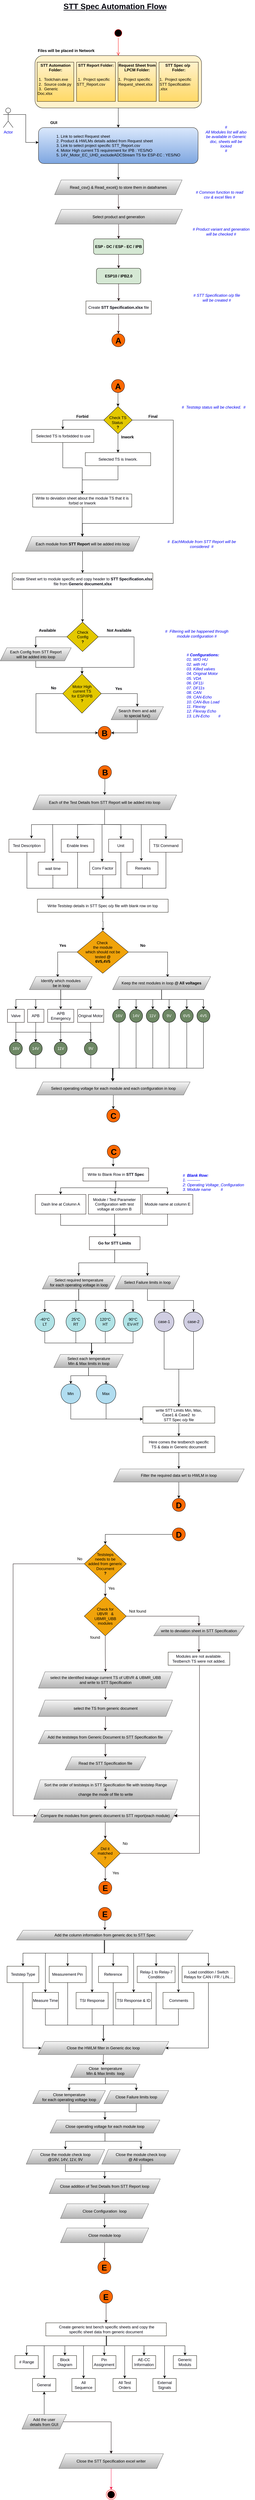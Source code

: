 <mxfile version="17.4.6" type="github">
  <diagram id="C5RBs43oDa-KdzZeNtuy" name="Page-1">
    <mxGraphModel dx="1422" dy="2069" grid="1" gridSize="10" guides="1" tooltips="1" connect="1" arrows="1" fold="1" page="1" pageScale="1" pageWidth="827" pageHeight="1169" math="0" shadow="0">
      <root>
        <mxCell id="WIyWlLk6GJQsqaUBKTNV-0" />
        <mxCell id="WIyWlLk6GJQsqaUBKTNV-1" parent="WIyWlLk6GJQsqaUBKTNV-0" />
        <mxCell id="9YLodaeSadizynSN2vQj-11" style="edgeStyle=orthogonalEdgeStyle;rounded=0;orthogonalLoop=1;jettySize=auto;html=1;exitX=0.5;exitY=1;exitDx=0;exitDy=0;entryX=0.5;entryY=0;entryDx=0;entryDy=0;" parent="WIyWlLk6GJQsqaUBKTNV-1" source="sJJRUJYA5-9Eo12VGWl3-76" target="snfneStJWdSRdX8E7I__-12" edge="1">
          <mxGeometry relative="1" as="geometry" />
        </mxCell>
        <mxCell id="sJJRUJYA5-9Eo12VGWl3-76" value="&lt;div&gt;Each module from &lt;b&gt;STT Report&lt;/b&gt; will be added into loop&lt;/div&gt;" style="shape=parallelogram;perimeter=parallelogramPerimeter;whiteSpace=wrap;html=1;fixedSize=1;labelBackgroundColor=none;fillColor=#f5f5f5;gradientColor=#b3b3b3;strokeColor=#666666;" parent="WIyWlLk6GJQsqaUBKTNV-1" vertex="1">
          <mxGeometry x="117.5" y="510" width="350" height="45" as="geometry" />
        </mxCell>
        <mxCell id="RRgUqLvPFwYs8PCQudtX-83" style="edgeStyle=orthogonalEdgeStyle;rounded=0;orthogonalLoop=1;jettySize=auto;html=1;exitX=0;exitY=0.5;exitDx=0;exitDy=0;entryX=0.5;entryY=0;entryDx=0;entryDy=0;fontSize=17;" parent="WIyWlLk6GJQsqaUBKTNV-1" source="sJJRUJYA5-9Eo12VGWl3-79" target="RRgUqLvPFwYs8PCQudtX-82" edge="1">
          <mxGeometry relative="1" as="geometry" />
        </mxCell>
        <mxCell id="tVW2xqmkabv0E6Z1-Rtc-28" style="edgeStyle=orthogonalEdgeStyle;rounded=0;orthogonalLoop=1;jettySize=auto;html=1;exitX=1;exitY=0.5;exitDx=0;exitDy=0;fontSize=12;fontColor=#0000F2;" parent="WIyWlLk6GJQsqaUBKTNV-1" source="sJJRUJYA5-9Eo12VGWl3-79" target="tVW2xqmkabv0E6Z1-Rtc-16" edge="1">
          <mxGeometry relative="1" as="geometry">
            <Array as="points">
              <mxPoint x="450" y="817" />
              <mxPoint x="450" y="910" />
              <mxPoint x="291" y="910" />
            </Array>
          </mxGeometry>
        </mxCell>
        <mxCell id="sJJRUJYA5-9Eo12VGWl3-79" value="&lt;div&gt;Check &lt;br&gt;&lt;/div&gt;&lt;div&gt;Config&lt;/div&gt;&lt;div&gt;&lt;b&gt;?&lt;/b&gt;&lt;br&gt;&lt;/div&gt;" style="rhombus;whiteSpace=wrap;html=1;fontColor=#000000;fillColor=#e3c800;strokeColor=#0A0900;" parent="WIyWlLk6GJQsqaUBKTNV-1" vertex="1">
          <mxGeometry x="244.5" y="771.5" width="96" height="90" as="geometry" />
        </mxCell>
        <mxCell id="rYvPCS0LZYQufS7g8COz-0" value="#&amp;nbsp; EachModule from STT Report will be considered&amp;nbsp; #" style="text;html=1;strokeColor=none;fillColor=none;align=center;verticalAlign=middle;whiteSpace=wrap;rounded=0;fontColor=#0000F2;fontStyle=2" parent="WIyWlLk6GJQsqaUBKTNV-1" vertex="1">
          <mxGeometry x="532.24" y="497.5" width="250" height="70" as="geometry" />
        </mxCell>
        <mxCell id="rYvPCS0LZYQufS7g8COz-1" value="#&amp;nbsp; Filtering will be happened through module configuration #" style="text;html=1;strokeColor=none;fillColor=none;align=center;verticalAlign=middle;whiteSpace=wrap;rounded=0;fontColor=#0000F2;fontStyle=2" parent="WIyWlLk6GJQsqaUBKTNV-1" vertex="1">
          <mxGeometry x="536.75" y="771.5" width="210" height="70" as="geometry" />
        </mxCell>
        <mxCell id="rYvPCS0LZYQufS7g8COz-6" value="Available" style="text;html=1;strokeColor=none;fillColor=none;align=center;verticalAlign=middle;whiteSpace=wrap;rounded=0;fontColor=#000005;fontStyle=1" parent="WIyWlLk6GJQsqaUBKTNV-1" vertex="1">
          <mxGeometry x="154.99" y="791.5" width="60" height="10" as="geometry" />
        </mxCell>
        <mxCell id="rYvPCS0LZYQufS7g8COz-7" value="Not Available" style="text;html=1;strokeColor=none;fillColor=none;align=center;verticalAlign=middle;whiteSpace=wrap;rounded=0;fontColor=#000005;fontStyle=1" parent="WIyWlLk6GJQsqaUBKTNV-1" vertex="1">
          <mxGeometry x="362.29" y="776.5" width="85.01" height="40" as="geometry" />
        </mxCell>
        <mxCell id="snfneStJWdSRdX8E7I__-76" style="edgeStyle=orthogonalEdgeStyle;rounded=0;orthogonalLoop=1;jettySize=auto;html=1;exitX=0.5;exitY=1;exitDx=0;exitDy=0;entryX=0.546;entryY=-0.05;entryDx=0;entryDy=0;entryPerimeter=0;fontSize=12;fontColor=#03030D;" parent="WIyWlLk6GJQsqaUBKTNV-1" source="lWemlZCQzADTL8tFUoLw-2" target="snfneStJWdSRdX8E7I__-75" edge="1">
          <mxGeometry relative="1" as="geometry" />
        </mxCell>
        <mxCell id="lWemlZCQzADTL8tFUoLw-2" value="&lt;div&gt;-40°C&lt;/div&gt;&lt;div&gt;LT&lt;br&gt;&lt;/div&gt;" style="ellipse;whiteSpace=wrap;html=1;aspect=fixed;labelBackgroundColor=none;fontSize=12;strokeColor=#000000;fillColor=#b0e3e6;" parent="WIyWlLk6GJQsqaUBKTNV-1" vertex="1">
          <mxGeometry x="147" y="2880" width="60" height="60" as="geometry" />
        </mxCell>
        <mxCell id="snfneStJWdSRdX8E7I__-82" style="edgeStyle=orthogonalEdgeStyle;rounded=0;orthogonalLoop=1;jettySize=auto;html=1;exitX=0.5;exitY=1;exitDx=0;exitDy=0;entryX=0.541;entryY=0.25;entryDx=0;entryDy=0;entryPerimeter=0;fontSize=12;fontColor=#03030D;" parent="WIyWlLk6GJQsqaUBKTNV-1" source="lWemlZCQzADTL8tFUoLw-3" target="snfneStJWdSRdX8E7I__-75" edge="1">
          <mxGeometry relative="1" as="geometry" />
        </mxCell>
        <mxCell id="lWemlZCQzADTL8tFUoLw-3" value="&lt;div&gt;25°C&lt;/div&gt;RT" style="ellipse;whiteSpace=wrap;html=1;aspect=fixed;labelBackgroundColor=none;fontSize=12;strokeColor=#000000;fillColor=#b0e3e6;" parent="WIyWlLk6GJQsqaUBKTNV-1" vertex="1">
          <mxGeometry x="242" y="2880" width="60" height="60" as="geometry" />
        </mxCell>
        <mxCell id="snfneStJWdSRdX8E7I__-80" style="edgeStyle=orthogonalEdgeStyle;rounded=0;orthogonalLoop=1;jettySize=auto;html=1;exitX=0.5;exitY=1;exitDx=0;exitDy=0;entryX=0.546;entryY=-0.05;entryDx=0;entryDy=0;entryPerimeter=0;fontSize=12;fontColor=#03030D;" parent="WIyWlLk6GJQsqaUBKTNV-1" source="lWemlZCQzADTL8tFUoLw-4" target="snfneStJWdSRdX8E7I__-75" edge="1">
          <mxGeometry relative="1" as="geometry" />
        </mxCell>
        <mxCell id="lWemlZCQzADTL8tFUoLw-4" value="&lt;div&gt;90°C&lt;/div&gt;&lt;div&gt;EV-HT&lt;br&gt;&lt;/div&gt;" style="ellipse;whiteSpace=wrap;html=1;aspect=fixed;labelBackgroundColor=none;fontSize=12;strokeColor=#000000;fillColor=#b0e3e6;" parent="WIyWlLk6GJQsqaUBKTNV-1" vertex="1">
          <mxGeometry x="417.0" y="2880" width="60" height="60" as="geometry" />
        </mxCell>
        <mxCell id="snfneStJWdSRdX8E7I__-81" style="edgeStyle=orthogonalEdgeStyle;rounded=0;orthogonalLoop=1;jettySize=auto;html=1;exitX=0.5;exitY=1;exitDx=0;exitDy=0;entryX=0.546;entryY=0;entryDx=0;entryDy=0;entryPerimeter=0;fontSize=12;fontColor=#03030D;" parent="WIyWlLk6GJQsqaUBKTNV-1" source="lWemlZCQzADTL8tFUoLw-5" target="snfneStJWdSRdX8E7I__-75" edge="1">
          <mxGeometry relative="1" as="geometry" />
        </mxCell>
        <mxCell id="lWemlZCQzADTL8tFUoLw-5" value="&lt;div&gt;120°C&lt;/div&gt;HT" style="ellipse;whiteSpace=wrap;html=1;aspect=fixed;labelBackgroundColor=none;fontSize=12;strokeColor=#000000;fillColor=#b0e3e6;" parent="WIyWlLk6GJQsqaUBKTNV-1" vertex="1">
          <mxGeometry x="332" y="2880" width="60" height="60" as="geometry" />
        </mxCell>
        <mxCell id="snfneStJWdSRdX8E7I__-279" style="edgeStyle=orthogonalEdgeStyle;rounded=0;orthogonalLoop=1;jettySize=auto;html=1;exitX=0.5;exitY=1;exitDx=0;exitDy=0;fontSize=12;fontColor=#03030D;" parent="WIyWlLk6GJQsqaUBKTNV-1" source="lWemlZCQzADTL8tFUoLw-19" target="snfneStJWdSRdX8E7I__-73" edge="1">
          <mxGeometry relative="1" as="geometry" />
        </mxCell>
        <mxCell id="lWemlZCQzADTL8tFUoLw-19" value="case-1" style="ellipse;whiteSpace=wrap;html=1;aspect=fixed;labelBackgroundColor=none;fontSize=12;strokeColor=#000000;fillColor=#d0cee2;" parent="WIyWlLk6GJQsqaUBKTNV-1" vertex="1">
          <mxGeometry x="512" y="2880" width="60" height="60" as="geometry" />
        </mxCell>
        <mxCell id="snfneStJWdSRdX8E7I__-280" style="edgeStyle=orthogonalEdgeStyle;rounded=0;orthogonalLoop=1;jettySize=auto;html=1;exitX=0.5;exitY=1;exitDx=0;exitDy=0;entryX=0.5;entryY=0;entryDx=0;entryDy=0;fontSize=12;fontColor=#03030D;" parent="WIyWlLk6GJQsqaUBKTNV-1" source="lWemlZCQzADTL8tFUoLw-20" target="snfneStJWdSRdX8E7I__-73" edge="1">
          <mxGeometry relative="1" as="geometry" />
        </mxCell>
        <mxCell id="lWemlZCQzADTL8tFUoLw-20" value="case-2" style="ellipse;whiteSpace=wrap;html=1;aspect=fixed;labelBackgroundColor=none;fontSize=12;strokeColor=#000000;fillColor=#d0cee2;" parent="WIyWlLk6GJQsqaUBKTNV-1" vertex="1">
          <mxGeometry x="602" y="2880" width="60" height="60" as="geometry" />
        </mxCell>
        <mxCell id="Cit_ElOOI1W8FzM-b_Fz-5" style="edgeStyle=orthogonalEdgeStyle;rounded=0;orthogonalLoop=1;jettySize=auto;html=1;exitX=0.5;exitY=1;exitDx=0;exitDy=0;entryX=0.5;entryY=0;entryDx=0;entryDy=0;fontSize=12;fontColor=#0000F2;" parent="WIyWlLk6GJQsqaUBKTNV-1" source="snfneStJWdSRdX8E7I__-12" target="sJJRUJYA5-9Eo12VGWl3-79" edge="1">
          <mxGeometry relative="1" as="geometry" />
        </mxCell>
        <mxCell id="snfneStJWdSRdX8E7I__-12" value="Create Sheet wrt to module specific and copy header to &lt;b&gt;STT Specification.xlsx&lt;/b&gt; file from &lt;b&gt;Generic document.xlsx&lt;/b&gt;" style="rounded=0;whiteSpace=wrap;html=1;labelBackgroundColor=none;fontSize=12;fontColor=#03030D;strokeColor=#120F00;" parent="WIyWlLk6GJQsqaUBKTNV-1" vertex="1">
          <mxGeometry x="77.5" y="621.5" width="430" height="50" as="geometry" />
        </mxCell>
        <mxCell id="snfneStJWdSRdX8E7I__-46" style="edgeStyle=orthogonalEdgeStyle;rounded=0;orthogonalLoop=1;jettySize=auto;html=1;exitX=0.5;exitY=1;exitDx=0;exitDy=0;fontSize=12;fontColor=#03030D;" parent="WIyWlLk6GJQsqaUBKTNV-1" source="snfneStJWdSRdX8E7I__-44" target="lWemlZCQzADTL8tFUoLw-2" edge="1">
          <mxGeometry relative="1" as="geometry" />
        </mxCell>
        <mxCell id="snfneStJWdSRdX8E7I__-47" style="edgeStyle=orthogonalEdgeStyle;rounded=0;orthogonalLoop=1;jettySize=auto;html=1;exitX=0.5;exitY=1;exitDx=0;exitDy=0;fontSize=12;fontColor=#03030D;" parent="WIyWlLk6GJQsqaUBKTNV-1" source="snfneStJWdSRdX8E7I__-44" target="lWemlZCQzADTL8tFUoLw-3" edge="1">
          <mxGeometry relative="1" as="geometry" />
        </mxCell>
        <mxCell id="snfneStJWdSRdX8E7I__-48" style="edgeStyle=orthogonalEdgeStyle;rounded=0;orthogonalLoop=1;jettySize=auto;html=1;exitX=0.5;exitY=1;exitDx=0;exitDy=0;entryX=0.5;entryY=0;entryDx=0;entryDy=0;fontSize=12;fontColor=#03030D;" parent="WIyWlLk6GJQsqaUBKTNV-1" source="snfneStJWdSRdX8E7I__-44" target="lWemlZCQzADTL8tFUoLw-5" edge="1">
          <mxGeometry relative="1" as="geometry" />
        </mxCell>
        <mxCell id="snfneStJWdSRdX8E7I__-49" style="edgeStyle=orthogonalEdgeStyle;rounded=0;orthogonalLoop=1;jettySize=auto;html=1;exitX=0.5;exitY=1;exitDx=0;exitDy=0;fontSize=12;fontColor=#03030D;" parent="WIyWlLk6GJQsqaUBKTNV-1" source="snfneStJWdSRdX8E7I__-44" target="lWemlZCQzADTL8tFUoLw-4" edge="1">
          <mxGeometry relative="1" as="geometry" />
        </mxCell>
        <mxCell id="snfneStJWdSRdX8E7I__-44" value="&lt;div&gt;Select required temperature&lt;/div&gt;&lt;div&gt; for each operating voltage in loop&lt;br&gt;&lt;/div&gt;" style="shape=parallelogram;perimeter=parallelogramPerimeter;whiteSpace=wrap;html=1;fixedSize=1;labelBackgroundColor=none;fontSize=12;strokeColor=#666666;fillColor=#f5f5f5;gradientColor=#b3b3b3;" parent="WIyWlLk6GJQsqaUBKTNV-1" vertex="1">
          <mxGeometry x="169.5" y="2770" width="222.5" height="40" as="geometry" />
        </mxCell>
        <mxCell id="snfneStJWdSRdX8E7I__-54" style="edgeStyle=orthogonalEdgeStyle;rounded=0;orthogonalLoop=1;jettySize=auto;html=1;exitX=0.5;exitY=1;exitDx=0;exitDy=0;entryX=0.5;entryY=0;entryDx=0;entryDy=0;fontSize=12;fontColor=#03030D;" parent="WIyWlLk6GJQsqaUBKTNV-1" source="snfneStJWdSRdX8E7I__-51" target="lWemlZCQzADTL8tFUoLw-20" edge="1">
          <mxGeometry relative="1" as="geometry" />
        </mxCell>
        <mxCell id="snfneStJWdSRdX8E7I__-55" style="edgeStyle=orthogonalEdgeStyle;rounded=0;orthogonalLoop=1;jettySize=auto;html=1;exitX=0.5;exitY=1;exitDx=0;exitDy=0;entryX=0.5;entryY=0;entryDx=0;entryDy=0;fontSize=12;fontColor=#03030D;" parent="WIyWlLk6GJQsqaUBKTNV-1" source="snfneStJWdSRdX8E7I__-51" target="lWemlZCQzADTL8tFUoLw-19" edge="1">
          <mxGeometry relative="1" as="geometry" />
        </mxCell>
        <mxCell id="snfneStJWdSRdX8E7I__-51" value="Select Failure limits in loop" style="shape=parallelogram;perimeter=parallelogramPerimeter;whiteSpace=wrap;html=1;fixedSize=1;labelBackgroundColor=none;fontSize=12;strokeColor=#666666;fillColor=#f5f5f5;gradientColor=#b3b3b3;" parent="WIyWlLk6GJQsqaUBKTNV-1" vertex="1">
          <mxGeometry x="392" y="2770" width="198" height="40" as="geometry" />
        </mxCell>
        <mxCell id="snfneStJWdSRdX8E7I__-277" style="edgeStyle=orthogonalEdgeStyle;rounded=0;orthogonalLoop=1;jettySize=auto;html=1;exitX=0.5;exitY=1;exitDx=0;exitDy=0;entryX=0;entryY=0.75;entryDx=0;entryDy=0;fontSize=12;fontColor=#03030D;" parent="WIyWlLk6GJQsqaUBKTNV-1" source="snfneStJWdSRdX8E7I__-70" target="snfneStJWdSRdX8E7I__-73" edge="1">
          <mxGeometry relative="1" as="geometry" />
        </mxCell>
        <mxCell id="snfneStJWdSRdX8E7I__-70" value="Min" style="ellipse;whiteSpace=wrap;html=1;aspect=fixed;labelBackgroundColor=none;fontSize=12;strokeColor=#020B0F;fillColor=#b1ddf0;" parent="WIyWlLk6GJQsqaUBKTNV-1" vertex="1">
          <mxGeometry x="226.48" y="3100" width="60" height="60" as="geometry" />
        </mxCell>
        <mxCell id="snfneStJWdSRdX8E7I__-278" style="edgeStyle=orthogonalEdgeStyle;rounded=0;orthogonalLoop=1;jettySize=auto;html=1;exitX=0.5;exitY=1;exitDx=0;exitDy=0;entryX=0;entryY=0.75;entryDx=0;entryDy=0;fontSize=12;fontColor=#03030D;" parent="WIyWlLk6GJQsqaUBKTNV-1" source="snfneStJWdSRdX8E7I__-72" target="snfneStJWdSRdX8E7I__-73" edge="1">
          <mxGeometry relative="1" as="geometry" />
        </mxCell>
        <mxCell id="snfneStJWdSRdX8E7I__-72" value="Max" style="ellipse;whiteSpace=wrap;html=1;aspect=fixed;labelBackgroundColor=none;fontSize=12;strokeColor=#020B0F;fillColor=#b1ddf0;" parent="WIyWlLk6GJQsqaUBKTNV-1" vertex="1">
          <mxGeometry x="334.49" y="3100" width="60" height="60" as="geometry" />
        </mxCell>
        <mxCell id="RRgUqLvPFwYs8PCQudtX-105" style="edgeStyle=orthogonalEdgeStyle;rounded=0;orthogonalLoop=1;jettySize=auto;html=1;exitX=0.5;exitY=1;exitDx=0;exitDy=0;entryX=0.5;entryY=0;entryDx=0;entryDy=0;fontSize=12;" parent="WIyWlLk6GJQsqaUBKTNV-1" source="snfneStJWdSRdX8E7I__-73" target="RRgUqLvPFwYs8PCQudtX-104" edge="1">
          <mxGeometry relative="1" as="geometry" />
        </mxCell>
        <mxCell id="snfneStJWdSRdX8E7I__-73" value="&lt;div&gt;write STT Limits Min, Max,&lt;/div&gt;&lt;div&gt;Case1 &amp;amp; Case2&amp;nbsp; to &lt;br&gt;&lt;/div&gt;&lt;div&gt;STT Spec o/p file&lt;/div&gt;" style="rounded=0;whiteSpace=wrap;html=1;labelBackgroundColor=none;fontSize=12;fontColor=#03030D;strokeColor=#0F0D00;" parent="WIyWlLk6GJQsqaUBKTNV-1" vertex="1">
          <mxGeometry x="477" y="3170" width="220" height="50" as="geometry" />
        </mxCell>
        <mxCell id="snfneStJWdSRdX8E7I__-84" style="edgeStyle=orthogonalEdgeStyle;rounded=0;orthogonalLoop=1;jettySize=auto;html=1;exitX=0.5;exitY=1;exitDx=0;exitDy=0;entryX=0.5;entryY=0;entryDx=0;entryDy=0;fontSize=12;fontColor=#03030D;" parent="WIyWlLk6GJQsqaUBKTNV-1" source="snfneStJWdSRdX8E7I__-75" target="snfneStJWdSRdX8E7I__-70" edge="1">
          <mxGeometry relative="1" as="geometry" />
        </mxCell>
        <mxCell id="snfneStJWdSRdX8E7I__-85" style="edgeStyle=orthogonalEdgeStyle;rounded=0;orthogonalLoop=1;jettySize=auto;html=1;exitX=0.5;exitY=1;exitDx=0;exitDy=0;fontSize=12;fontColor=#03030D;" parent="WIyWlLk6GJQsqaUBKTNV-1" source="snfneStJWdSRdX8E7I__-75" target="snfneStJWdSRdX8E7I__-72" edge="1">
          <mxGeometry relative="1" as="geometry" />
        </mxCell>
        <mxCell id="snfneStJWdSRdX8E7I__-75" value="&lt;div&gt;Select each temperature&lt;/div&gt;&lt;div&gt;Min &amp;amp; Max limits in loop&lt;br&gt;&lt;/div&gt;" style="shape=parallelogram;perimeter=parallelogramPerimeter;whiteSpace=wrap;html=1;fixedSize=1;labelBackgroundColor=none;fontSize=12;strokeColor=#666666;fillColor=#f5f5f5;gradientColor=#b3b3b3;" parent="WIyWlLk6GJQsqaUBKTNV-1" vertex="1">
          <mxGeometry x="204.5" y="3010" width="212.5" height="40" as="geometry" />
        </mxCell>
        <mxCell id="snfneStJWdSRdX8E7I__-112" value="&lt;div&gt;# &lt;b&gt;Configurations:&lt;/b&gt;&lt;/div&gt;&lt;div&gt;01. W/O HU&lt;/div&gt;&lt;div&gt;02. with HU&lt;/div&gt;&lt;div&gt;03. Killed valves &lt;br&gt;&lt;/div&gt;&lt;div&gt;04. Original Motor&lt;/div&gt;&lt;div&gt;05. VDA&lt;/div&gt;&lt;div&gt;06. DF11i&lt;/div&gt;&lt;div&gt;07. DF11s&lt;/div&gt;&lt;div&gt;08. CAN&lt;/div&gt;&lt;div&gt;09. CAN-Echo&lt;/div&gt;&lt;div&gt;10. CAN-Bus Load&lt;/div&gt;&lt;div&gt;11. Flexray&lt;/div&gt;&lt;div&gt;12. Flexray Echo&lt;/div&gt;&lt;div&gt;13. LIN-Echo&amp;nbsp;&amp;nbsp;&amp;nbsp;&amp;nbsp;&amp;nbsp;&amp;nbsp;&amp;nbsp; #&lt;/div&gt;" style="text;html=1;strokeColor=none;fillColor=none;align=left;verticalAlign=middle;whiteSpace=wrap;rounded=0;fontColor=#0000F2;fontStyle=2" parent="WIyWlLk6GJQsqaUBKTNV-1" vertex="1">
          <mxGeometry x="608.5" y="930" width="210" height="70" as="geometry" />
        </mxCell>
        <mxCell id="snfneStJWdSRdX8E7I__-266" style="edgeStyle=orthogonalEdgeStyle;rounded=0;orthogonalLoop=1;jettySize=auto;html=1;exitX=0.5;exitY=1;exitDx=0;exitDy=0;entryX=0.5;entryY=0;entryDx=0;entryDy=0;fontSize=12;fontColor=#03030D;" parent="WIyWlLk6GJQsqaUBKTNV-1" source="snfneStJWdSRdX8E7I__-116" target="snfneStJWdSRdX8E7I__-264" edge="1">
          <mxGeometry relative="1" as="geometry" />
        </mxCell>
        <mxCell id="snfneStJWdSRdX8E7I__-116" value="Dash line at Column A" style="rounded=0;whiteSpace=wrap;html=1;labelBackgroundColor=none;fontSize=12;fontColor=#03030D;strokeColor=#0F0400;" parent="WIyWlLk6GJQsqaUBKTNV-1" vertex="1">
          <mxGeometry x="147.87" y="2521" width="154.99" height="60" as="geometry" />
        </mxCell>
        <mxCell id="snfneStJWdSRdX8E7I__-267" style="edgeStyle=orthogonalEdgeStyle;rounded=0;orthogonalLoop=1;jettySize=auto;html=1;exitX=0.5;exitY=1;exitDx=0;exitDy=0;entryX=0.5;entryY=0;entryDx=0;entryDy=0;fontSize=12;fontColor=#03030D;" parent="WIyWlLk6GJQsqaUBKTNV-1" source="snfneStJWdSRdX8E7I__-117" target="snfneStJWdSRdX8E7I__-264" edge="1">
          <mxGeometry relative="1" as="geometry" />
        </mxCell>
        <mxCell id="snfneStJWdSRdX8E7I__-117" value="Module name at column E" style="rounded=0;whiteSpace=wrap;html=1;labelBackgroundColor=none;fontSize=12;fontColor=#03030D;strokeColor=#0F0400;" parent="WIyWlLk6GJQsqaUBKTNV-1" vertex="1">
          <mxGeometry x="474.87" y="2521" width="155" height="60" as="geometry" />
        </mxCell>
        <mxCell id="snfneStJWdSRdX8E7I__-265" style="edgeStyle=orthogonalEdgeStyle;rounded=0;orthogonalLoop=1;jettySize=auto;html=1;exitX=0.5;exitY=1;exitDx=0;exitDy=0;entryX=0.5;entryY=0;entryDx=0;entryDy=0;fontSize=12;fontColor=#03030D;" parent="WIyWlLk6GJQsqaUBKTNV-1" source="snfneStJWdSRdX8E7I__-118" target="snfneStJWdSRdX8E7I__-264" edge="1">
          <mxGeometry relative="1" as="geometry" />
        </mxCell>
        <mxCell id="snfneStJWdSRdX8E7I__-118" value="Module / Test Parameter Configuration with test voltage at column B" style="rounded=0;whiteSpace=wrap;html=1;labelBackgroundColor=none;fontSize=12;fontColor=#03030D;strokeColor=#0F0400;" parent="WIyWlLk6GJQsqaUBKTNV-1" vertex="1">
          <mxGeometry x="310.35" y="2521" width="160.01" height="60" as="geometry" />
        </mxCell>
        <mxCell id="snfneStJWdSRdX8E7I__-133" style="edgeStyle=orthogonalEdgeStyle;rounded=0;orthogonalLoop=1;jettySize=auto;html=1;exitX=0.5;exitY=1;exitDx=0;exitDy=0;entryX=0.627;entryY=-0.05;entryDx=0;entryDy=0;entryPerimeter=0;fontSize=12;fontColor=#03030D;" parent="WIyWlLk6GJQsqaUBKTNV-1" target="snfneStJWdSRdX8E7I__-125" edge="1">
          <mxGeometry relative="1" as="geometry">
            <mxPoint x="334.3" y="1390" as="sourcePoint" />
          </mxGeometry>
        </mxCell>
        <mxCell id="snfneStJWdSRdX8E7I__-134" style="edgeStyle=orthogonalEdgeStyle;rounded=0;orthogonalLoop=1;jettySize=auto;html=1;exitX=0.5;exitY=1;exitDx=0;exitDy=0;entryX=0.5;entryY=0;entryDx=0;entryDy=0;fontSize=12;fontColor=#03030D;" parent="WIyWlLk6GJQsqaUBKTNV-1" target="snfneStJWdSRdX8E7I__-128" edge="1">
          <mxGeometry relative="1" as="geometry">
            <mxPoint x="334.3" y="1390" as="sourcePoint" />
          </mxGeometry>
        </mxCell>
        <mxCell id="snfneStJWdSRdX8E7I__-135" style="edgeStyle=orthogonalEdgeStyle;rounded=0;orthogonalLoop=1;jettySize=auto;html=1;exitX=0.5;exitY=1;exitDx=0;exitDy=0;entryX=0.5;entryY=0;entryDx=0;entryDy=0;fontSize=12;fontColor=#03030D;" parent="WIyWlLk6GJQsqaUBKTNV-1" target="snfneStJWdSRdX8E7I__-126" edge="1">
          <mxGeometry relative="1" as="geometry">
            <mxPoint x="334.3" y="1390" as="sourcePoint" />
          </mxGeometry>
        </mxCell>
        <mxCell id="snfneStJWdSRdX8E7I__-136" style="edgeStyle=orthogonalEdgeStyle;rounded=0;orthogonalLoop=1;jettySize=auto;html=1;exitX=0.5;exitY=1;exitDx=0;exitDy=0;entryX=0.5;entryY=0;entryDx=0;entryDy=0;fontSize=12;fontColor=#03030D;" parent="WIyWlLk6GJQsqaUBKTNV-1" target="snfneStJWdSRdX8E7I__-127" edge="1">
          <mxGeometry relative="1" as="geometry">
            <mxPoint x="334.3" y="1390" as="sourcePoint" />
          </mxGeometry>
        </mxCell>
        <mxCell id="snfneStJWdSRdX8E7I__-151" style="edgeStyle=orthogonalEdgeStyle;rounded=0;orthogonalLoop=1;jettySize=auto;html=1;exitX=0.5;exitY=1;exitDx=0;exitDy=0;fontSize=12;fontColor=#03030D;" parent="WIyWlLk6GJQsqaUBKTNV-1" source="snfneStJWdSRdX8E7I__-125" target="snfneStJWdSRdX8E7I__-150" edge="1">
          <mxGeometry relative="1" as="geometry">
            <Array as="points">
              <mxPoint x="122.3" y="1585" />
              <mxPoint x="354.3" y="1585" />
            </Array>
          </mxGeometry>
        </mxCell>
        <mxCell id="snfneStJWdSRdX8E7I__-125" value="Test Description" style="rounded=0;whiteSpace=wrap;html=1;labelBackgroundColor=none;fontSize=12;fontColor=#03030D;strokeColor=#0F0400;" parent="WIyWlLk6GJQsqaUBKTNV-1" vertex="1">
          <mxGeometry x="67.31" y="1435" width="109.99" height="40" as="geometry" />
        </mxCell>
        <mxCell id="snfneStJWdSRdX8E7I__-152" style="edgeStyle=orthogonalEdgeStyle;rounded=0;orthogonalLoop=1;jettySize=auto;html=1;exitX=0.5;exitY=1;exitDx=0;exitDy=0;entryX=0.5;entryY=0;entryDx=0;entryDy=0;fontSize=12;fontColor=#03030D;" parent="WIyWlLk6GJQsqaUBKTNV-1" source="snfneStJWdSRdX8E7I__-126" target="snfneStJWdSRdX8E7I__-150" edge="1">
          <mxGeometry relative="1" as="geometry">
            <Array as="points">
              <mxPoint x="277.3" y="1585" />
              <mxPoint x="354.3" y="1585" />
            </Array>
          </mxGeometry>
        </mxCell>
        <mxCell id="snfneStJWdSRdX8E7I__-126" value="Enable lines" style="rounded=0;whiteSpace=wrap;html=1;labelBackgroundColor=none;fontSize=12;fontColor=#03030D;strokeColor=#0F0400;" parent="WIyWlLk6GJQsqaUBKTNV-1" vertex="1">
          <mxGeometry x="227.3" y="1435" width="100" height="40" as="geometry" />
        </mxCell>
        <mxCell id="snfneStJWdSRdX8E7I__-153" style="edgeStyle=orthogonalEdgeStyle;rounded=0;orthogonalLoop=1;jettySize=auto;html=1;exitX=0.5;exitY=1;exitDx=0;exitDy=0;entryX=0.5;entryY=0;entryDx=0;entryDy=0;fontSize=12;fontColor=#03030D;" parent="WIyWlLk6GJQsqaUBKTNV-1" source="snfneStJWdSRdX8E7I__-127" target="snfneStJWdSRdX8E7I__-150" edge="1">
          <mxGeometry relative="1" as="geometry">
            <Array as="points">
              <mxPoint x="410.3" y="1585" />
              <mxPoint x="354.3" y="1585" />
            </Array>
          </mxGeometry>
        </mxCell>
        <mxCell id="snfneStJWdSRdX8E7I__-127" value="Unit" style="rounded=0;whiteSpace=wrap;html=1;labelBackgroundColor=none;fontSize=12;fontColor=#03030D;strokeColor=#0F0400;" parent="WIyWlLk6GJQsqaUBKTNV-1" vertex="1">
          <mxGeometry x="372.31" y="1435" width="74.99" height="40" as="geometry" />
        </mxCell>
        <mxCell id="snfneStJWdSRdX8E7I__-154" style="edgeStyle=orthogonalEdgeStyle;rounded=0;orthogonalLoop=1;jettySize=auto;html=1;exitX=0.5;exitY=1;exitDx=0;exitDy=0;fontSize=12;fontColor=#03030D;" parent="WIyWlLk6GJQsqaUBKTNV-1" source="snfneStJWdSRdX8E7I__-128" target="snfneStJWdSRdX8E7I__-150" edge="1">
          <mxGeometry relative="1" as="geometry">
            <Array as="points">
              <mxPoint x="547.3" y="1585" />
              <mxPoint x="354.3" y="1585" />
            </Array>
          </mxGeometry>
        </mxCell>
        <mxCell id="snfneStJWdSRdX8E7I__-128" value="TSI Command" style="rounded=0;whiteSpace=wrap;html=1;labelBackgroundColor=none;fontSize=12;fontColor=#03030D;strokeColor=#0F0400;" parent="WIyWlLk6GJQsqaUBKTNV-1" vertex="1">
          <mxGeometry x="497.81" y="1435" width="99.49" height="40" as="geometry" />
        </mxCell>
        <mxCell id="snfneStJWdSRdX8E7I__-155" style="edgeStyle=orthogonalEdgeStyle;rounded=0;orthogonalLoop=1;jettySize=auto;html=1;exitX=0.5;exitY=1;exitDx=0;exitDy=0;entryX=0.5;entryY=0;entryDx=0;entryDy=0;fontSize=12;fontColor=#03030D;" parent="WIyWlLk6GJQsqaUBKTNV-1" source="snfneStJWdSRdX8E7I__-130" target="snfneStJWdSRdX8E7I__-150" edge="1">
          <mxGeometry relative="1" as="geometry">
            <Array as="points">
              <mxPoint x="202.3" y="1585" />
              <mxPoint x="354.3" y="1585" />
            </Array>
          </mxGeometry>
        </mxCell>
        <mxCell id="snfneStJWdSRdX8E7I__-130" value="wait time" style="rounded=0;whiteSpace=wrap;html=1;labelBackgroundColor=none;fontSize=12;fontColor=#03030D;strokeColor=#0F0400;" parent="WIyWlLk6GJQsqaUBKTNV-1" vertex="1">
          <mxGeometry x="156.79" y="1505" width="90" height="40" as="geometry" />
        </mxCell>
        <mxCell id="snfneStJWdSRdX8E7I__-156" style="edgeStyle=orthogonalEdgeStyle;rounded=0;orthogonalLoop=1;jettySize=auto;html=1;exitX=0.5;exitY=1;exitDx=0;exitDy=0;entryX=0.5;entryY=0;entryDx=0;entryDy=0;fontSize=12;fontColor=#03030D;" parent="WIyWlLk6GJQsqaUBKTNV-1" source="snfneStJWdSRdX8E7I__-131" target="snfneStJWdSRdX8E7I__-150" edge="1">
          <mxGeometry relative="1" as="geometry" />
        </mxCell>
        <mxCell id="snfneStJWdSRdX8E7I__-131" value="Conv Factor" style="rounded=0;whiteSpace=wrap;html=1;labelBackgroundColor=none;fontSize=12;fontColor=#03030D;strokeColor=#0F0400;" parent="WIyWlLk6GJQsqaUBKTNV-1" vertex="1">
          <mxGeometry x="314.31" y="1504" width="79.98" height="40" as="geometry" />
        </mxCell>
        <mxCell id="snfneStJWdSRdX8E7I__-157" style="edgeStyle=orthogonalEdgeStyle;rounded=0;orthogonalLoop=1;jettySize=auto;html=1;exitX=0.5;exitY=1;exitDx=0;exitDy=0;entryX=0.5;entryY=0;entryDx=0;entryDy=0;fontSize=12;fontColor=#03030D;" parent="WIyWlLk6GJQsqaUBKTNV-1" source="snfneStJWdSRdX8E7I__-132" target="snfneStJWdSRdX8E7I__-150" edge="1">
          <mxGeometry relative="1" as="geometry">
            <Array as="points">
              <mxPoint x="476.3" y="1585" />
              <mxPoint x="354.3" y="1585" />
            </Array>
          </mxGeometry>
        </mxCell>
        <mxCell id="snfneStJWdSRdX8E7I__-132" value="&amp;nbsp;Remarks" style="rounded=0;whiteSpace=wrap;html=1;labelBackgroundColor=none;fontSize=12;fontColor=#03030D;strokeColor=#0F0400;" parent="WIyWlLk6GJQsqaUBKTNV-1" vertex="1">
          <mxGeometry x="428.29" y="1504" width="94.99" height="40" as="geometry" />
        </mxCell>
        <mxCell id="snfneStJWdSRdX8E7I__-138" value="" style="endArrow=classic;html=1;rounded=0;fontSize=12;fontColor=#03030D;" parent="WIyWlLk6GJQsqaUBKTNV-1" edge="1">
          <mxGeometry width="50" height="50" relative="1" as="geometry">
            <mxPoint x="201.08" y="1390" as="sourcePoint" />
            <mxPoint x="201.8" y="1503" as="targetPoint" />
          </mxGeometry>
        </mxCell>
        <mxCell id="snfneStJWdSRdX8E7I__-139" value="" style="endArrow=classic;html=1;rounded=0;fontSize=12;fontColor=#03030D;" parent="WIyWlLk6GJQsqaUBKTNV-1" edge="1">
          <mxGeometry width="50" height="50" relative="1" as="geometry">
            <mxPoint x="352.08" y="1390" as="sourcePoint" />
            <mxPoint x="352.31" y="1504" as="targetPoint" />
          </mxGeometry>
        </mxCell>
        <mxCell id="snfneStJWdSRdX8E7I__-140" value="" style="endArrow=classic;html=1;rounded=0;fontSize=12;fontColor=#03030D;" parent="WIyWlLk6GJQsqaUBKTNV-1" edge="1">
          <mxGeometry width="50" height="50" relative="1" as="geometry">
            <mxPoint x="472.08" y="1390" as="sourcePoint" />
            <mxPoint x="472.3" y="1502" as="targetPoint" />
          </mxGeometry>
        </mxCell>
        <mxCell id="snfneStJWdSRdX8E7I__-161" style="edgeStyle=orthogonalEdgeStyle;rounded=0;orthogonalLoop=1;jettySize=auto;html=1;exitX=0.5;exitY=1;exitDx=0;exitDy=0;fontSize=12;fontColor=#03030D;" parent="WIyWlLk6GJQsqaUBKTNV-1" source="snfneStJWdSRdX8E7I__-150" edge="1">
          <mxGeometry relative="1" as="geometry">
            <mxPoint x="354.8" y="1715" as="targetPoint" />
          </mxGeometry>
        </mxCell>
        <mxCell id="snfneStJWdSRdX8E7I__-150" value="Write Teststep details in STT Spec o/p file with blank row on top" style="rounded=0;whiteSpace=wrap;html=1;labelBackgroundColor=none;fontSize=12;fontColor=#03030D;strokeColor=#0F0D00;" parent="WIyWlLk6GJQsqaUBKTNV-1" vertex="1">
          <mxGeometry x="154.3" y="1618.5" width="400" height="40" as="geometry" />
        </mxCell>
        <mxCell id="snfneStJWdSRdX8E7I__-162" value="&lt;div&gt;#&amp;nbsp; &lt;b&gt;Blank Row:&lt;/b&gt;&lt;/div&gt;&lt;div&gt;1. ----------&lt;/div&gt;&lt;div&gt;2: Operating Voltage_Configuration&lt;/div&gt;&lt;div&gt;3. Module name&amp;nbsp;&amp;nbsp;&amp;nbsp;&amp;nbsp;&amp;nbsp;&amp;nbsp;&amp;nbsp;&amp;nbsp; #&lt;/div&gt;" style="text;html=1;strokeColor=none;fillColor=none;align=left;verticalAlign=middle;whiteSpace=wrap;rounded=0;fontColor=#0000F2;fontStyle=2" parent="WIyWlLk6GJQsqaUBKTNV-1" vertex="1">
          <mxGeometry x="597" y="2446" width="202.5" height="75" as="geometry" />
        </mxCell>
        <mxCell id="snfneStJWdSRdX8E7I__-207" style="edgeStyle=orthogonalEdgeStyle;rounded=0;orthogonalLoop=1;jettySize=auto;html=1;exitX=0;exitY=0.5;exitDx=0;exitDy=0;entryX=0.451;entryY=0.05;entryDx=0;entryDy=0;entryPerimeter=0;fontSize=12;fontColor=#03030D;" parent="WIyWlLk6GJQsqaUBKTNV-1" source="snfneStJWdSRdX8E7I__-179" target="snfneStJWdSRdX8E7I__-206" edge="1">
          <mxGeometry relative="1" as="geometry" />
        </mxCell>
        <mxCell id="snfneStJWdSRdX8E7I__-228" style="edgeStyle=orthogonalEdgeStyle;rounded=0;orthogonalLoop=1;jettySize=auto;html=1;exitX=1;exitY=0.5;exitDx=0;exitDy=0;entryX=0.561;entryY=0.05;entryDx=0;entryDy=0;entryPerimeter=0;fontSize=12;fontColor=#03030D;" parent="WIyWlLk6GJQsqaUBKTNV-1" source="snfneStJWdSRdX8E7I__-179" target="snfneStJWdSRdX8E7I__-227" edge="1">
          <mxGeometry relative="1" as="geometry" />
        </mxCell>
        <mxCell id="snfneStJWdSRdX8E7I__-179" value="&lt;div&gt;Check&amp;nbsp; &lt;br&gt;&lt;/div&gt;&lt;div&gt;the module&lt;/div&gt;&lt;div&gt; which should not be &lt;br&gt;&lt;/div&gt;&lt;div&gt;tested &lt;b&gt;@&lt;br&gt;&lt;/b&gt;&lt;/div&gt;&lt;div&gt;&lt;b&gt;6V5,4V5&lt;/b&gt;&lt;/div&gt;" style="rhombus;whiteSpace=wrap;html=1;labelBackgroundColor=none;fontSize=12;fontColor=#000000;strokeColor=#140C00;fillColor=#f0a30a;" parent="WIyWlLk6GJQsqaUBKTNV-1" vertex="1">
          <mxGeometry x="275.91" y="1715" width="156.77" height="130" as="geometry" />
        </mxCell>
        <mxCell id="snfneStJWdSRdX8E7I__-241" style="edgeStyle=orthogonalEdgeStyle;rounded=0;orthogonalLoop=1;jettySize=auto;html=1;exitX=0.5;exitY=1;exitDx=0;exitDy=0;fontSize=12;fontColor=#03030D;" parent="WIyWlLk6GJQsqaUBKTNV-1" source="snfneStJWdSRdX8E7I__-188" edge="1">
          <mxGeometry relative="1" as="geometry">
            <mxPoint x="384.3" y="2175" as="targetPoint" />
            <Array as="points">
              <mxPoint x="404.3" y="2135" />
              <mxPoint x="384.3" y="2135" />
            </Array>
          </mxGeometry>
        </mxCell>
        <mxCell id="snfneStJWdSRdX8E7I__-188" value="16V" style="ellipse;whiteSpace=wrap;html=1;aspect=fixed;labelBackgroundColor=none;fontSize=12;fontColor=#ffffff;strokeColor=#000000;fillColor=#6d8764;" parent="WIyWlLk6GJQsqaUBKTNV-1" vertex="1">
          <mxGeometry x="384.3" y="1955" width="40" height="40" as="geometry" />
        </mxCell>
        <mxCell id="snfneStJWdSRdX8E7I__-246" style="edgeStyle=orthogonalEdgeStyle;rounded=0;orthogonalLoop=1;jettySize=auto;html=1;exitX=0.5;exitY=1;exitDx=0;exitDy=0;entryX=0.5;entryY=0;entryDx=0;entryDy=0;fontSize=12;fontColor=#03030D;" parent="WIyWlLk6GJQsqaUBKTNV-1" source="snfneStJWdSRdX8E7I__-190" edge="1">
          <mxGeometry relative="1" as="geometry">
            <mxPoint x="385.29" y="2175" as="targetPoint" />
            <Array as="points">
              <mxPoint x="662.3" y="2135" />
              <mxPoint x="384.3" y="2135" />
            </Array>
          </mxGeometry>
        </mxCell>
        <mxCell id="snfneStJWdSRdX8E7I__-190" value="4V5" style="ellipse;whiteSpace=wrap;html=1;aspect=fixed;labelBackgroundColor=none;fontSize=12;fontColor=#ffffff;strokeColor=#000000;fillColor=#6d8764;" parent="WIyWlLk6GJQsqaUBKTNV-1" vertex="1">
          <mxGeometry x="642.3" y="1955" width="40" height="40" as="geometry" />
        </mxCell>
        <mxCell id="snfneStJWdSRdX8E7I__-242" style="edgeStyle=orthogonalEdgeStyle;rounded=0;orthogonalLoop=1;jettySize=auto;html=1;exitX=0.5;exitY=1;exitDx=0;exitDy=0;fontSize=12;fontColor=#03030D;" parent="WIyWlLk6GJQsqaUBKTNV-1" source="snfneStJWdSRdX8E7I__-192" edge="1">
          <mxGeometry relative="1" as="geometry">
            <mxPoint x="384.3" y="2175" as="targetPoint" />
            <Array as="points">
              <mxPoint x="456.3" y="2135" />
              <mxPoint x="384.3" y="2135" />
            </Array>
          </mxGeometry>
        </mxCell>
        <mxCell id="snfneStJWdSRdX8E7I__-192" value="14V" style="ellipse;whiteSpace=wrap;html=1;aspect=fixed;labelBackgroundColor=none;fontSize=12;fontColor=#ffffff;strokeColor=#000000;fillColor=#6d8764;" parent="WIyWlLk6GJQsqaUBKTNV-1" vertex="1">
          <mxGeometry x="436.3" y="1955" width="40" height="40" as="geometry" />
        </mxCell>
        <mxCell id="snfneStJWdSRdX8E7I__-243" style="edgeStyle=orthogonalEdgeStyle;rounded=0;orthogonalLoop=1;jettySize=auto;html=1;exitX=0.5;exitY=1;exitDx=0;exitDy=0;fontSize=12;fontColor=#03030D;" parent="WIyWlLk6GJQsqaUBKTNV-1" source="snfneStJWdSRdX8E7I__-194" edge="1">
          <mxGeometry relative="1" as="geometry">
            <mxPoint x="384.3" y="2175" as="targetPoint" />
            <Array as="points">
              <mxPoint x="507.3" y="2135" />
              <mxPoint x="384.3" y="2135" />
            </Array>
          </mxGeometry>
        </mxCell>
        <mxCell id="snfneStJWdSRdX8E7I__-194" value="11V" style="ellipse;whiteSpace=wrap;html=1;aspect=fixed;labelBackgroundColor=none;fontSize=12;fontColor=#ffffff;strokeColor=#000000;fillColor=#6d8764;" parent="WIyWlLk6GJQsqaUBKTNV-1" vertex="1">
          <mxGeometry x="487.3" y="1955" width="40" height="40" as="geometry" />
        </mxCell>
        <mxCell id="snfneStJWdSRdX8E7I__-244" style="edgeStyle=orthogonalEdgeStyle;rounded=0;orthogonalLoop=1;jettySize=auto;html=1;exitX=0.5;exitY=1;exitDx=0;exitDy=0;entryX=0.5;entryY=0;entryDx=0;entryDy=0;fontSize=12;fontColor=#03030D;" parent="WIyWlLk6GJQsqaUBKTNV-1" source="snfneStJWdSRdX8E7I__-196" edge="1">
          <mxGeometry relative="1" as="geometry">
            <mxPoint x="385.29" y="2175" as="targetPoint" />
            <Array as="points">
              <mxPoint x="557.3" y="2135" />
              <mxPoint x="384.3" y="2135" />
            </Array>
          </mxGeometry>
        </mxCell>
        <mxCell id="snfneStJWdSRdX8E7I__-196" value="9V" style="ellipse;whiteSpace=wrap;html=1;aspect=fixed;labelBackgroundColor=none;fontSize=12;fontColor=#ffffff;strokeColor=#000000;fillColor=#6d8764;" parent="WIyWlLk6GJQsqaUBKTNV-1" vertex="1">
          <mxGeometry x="537.3" y="1955" width="40" height="40" as="geometry" />
        </mxCell>
        <mxCell id="snfneStJWdSRdX8E7I__-245" style="edgeStyle=orthogonalEdgeStyle;rounded=0;orthogonalLoop=1;jettySize=auto;html=1;exitX=0.5;exitY=1;exitDx=0;exitDy=0;entryX=0.5;entryY=0;entryDx=0;entryDy=0;fontSize=12;fontColor=#03030D;" parent="WIyWlLk6GJQsqaUBKTNV-1" source="snfneStJWdSRdX8E7I__-198" edge="1">
          <mxGeometry relative="1" as="geometry">
            <mxPoint x="385.29" y="2175" as="targetPoint" />
            <Array as="points">
              <mxPoint x="611.3" y="2135" />
              <mxPoint x="384.3" y="2135" />
            </Array>
          </mxGeometry>
        </mxCell>
        <mxCell id="snfneStJWdSRdX8E7I__-198" value="6V5" style="ellipse;whiteSpace=wrap;html=1;aspect=fixed;labelBackgroundColor=none;fontSize=12;fontColor=#ffffff;strokeColor=#000000;fillColor=#6d8764;" parent="WIyWlLk6GJQsqaUBKTNV-1" vertex="1">
          <mxGeometry x="591.3" y="1955" width="40" height="40" as="geometry" />
        </mxCell>
        <mxCell id="snfneStJWdSRdX8E7I__-199" value="No" style="text;html=1;strokeColor=none;fillColor=none;align=center;verticalAlign=middle;whiteSpace=wrap;rounded=0;fontColor=#000005;fontStyle=1" parent="WIyWlLk6GJQsqaUBKTNV-1" vertex="1">
          <mxGeometry x="447.3" y="1755" width="60" height="10" as="geometry" />
        </mxCell>
        <mxCell id="snfneStJWdSRdX8E7I__-200" value="Yes" style="text;html=1;strokeColor=none;fillColor=none;align=center;verticalAlign=middle;whiteSpace=wrap;rounded=0;fontColor=#000005;fontStyle=1" parent="WIyWlLk6GJQsqaUBKTNV-1" vertex="1">
          <mxGeometry x="187.33" y="1755" width="90" height="10" as="geometry" />
        </mxCell>
        <mxCell id="snfneStJWdSRdX8E7I__-217" style="edgeStyle=orthogonalEdgeStyle;rounded=0;orthogonalLoop=1;jettySize=auto;html=1;exitX=0.5;exitY=1;exitDx=0;exitDy=0;fontSize=12;fontColor=#03030D;" parent="WIyWlLk6GJQsqaUBKTNV-1" source="snfneStJWdSRdX8E7I__-201" target="snfneStJWdSRdX8E7I__-213" edge="1">
          <mxGeometry relative="1" as="geometry" />
        </mxCell>
        <mxCell id="snfneStJWdSRdX8E7I__-219" style="edgeStyle=orthogonalEdgeStyle;rounded=0;orthogonalLoop=1;jettySize=auto;html=1;exitX=0.5;exitY=1;exitDx=0;exitDy=0;entryX=0.5;entryY=0;entryDx=0;entryDy=0;fontSize=12;fontColor=#03030D;" parent="WIyWlLk6GJQsqaUBKTNV-1" source="snfneStJWdSRdX8E7I__-201" target="snfneStJWdSRdX8E7I__-216" edge="1">
          <mxGeometry relative="1" as="geometry" />
        </mxCell>
        <mxCell id="snfneStJWdSRdX8E7I__-201" value="Valve" style="rounded=0;whiteSpace=wrap;html=1;labelBackgroundColor=none;fontSize=12;fontColor=#03030D;strokeColor=#0F0400;" parent="WIyWlLk6GJQsqaUBKTNV-1" vertex="1">
          <mxGeometry x="62.83" y="1955" width="51.47" height="40" as="geometry" />
        </mxCell>
        <mxCell id="snfneStJWdSRdX8E7I__-223" style="edgeStyle=orthogonalEdgeStyle;rounded=0;orthogonalLoop=1;jettySize=auto;html=1;exitX=0.5;exitY=1;exitDx=0;exitDy=0;entryX=0.5;entryY=0;entryDx=0;entryDy=0;fontSize=12;fontColor=#03030D;" parent="WIyWlLk6GJQsqaUBKTNV-1" source="snfneStJWdSRdX8E7I__-202" target="snfneStJWdSRdX8E7I__-214" edge="1">
          <mxGeometry relative="1" as="geometry" />
        </mxCell>
        <mxCell id="snfneStJWdSRdX8E7I__-202" value="APB" style="rounded=0;whiteSpace=wrap;html=1;labelBackgroundColor=none;fontSize=12;fontColor=#03030D;strokeColor=#0F0400;" parent="WIyWlLk6GJQsqaUBKTNV-1" vertex="1">
          <mxGeometry x="124.32" y="1955" width="49.98" height="40" as="geometry" />
        </mxCell>
        <mxCell id="snfneStJWdSRdX8E7I__-225" style="edgeStyle=orthogonalEdgeStyle;rounded=0;orthogonalLoop=1;jettySize=auto;html=1;exitX=0.5;exitY=1;exitDx=0;exitDy=0;entryX=0.5;entryY=0;entryDx=0;entryDy=0;fontSize=12;fontColor=#03030D;" parent="WIyWlLk6GJQsqaUBKTNV-1" source="snfneStJWdSRdX8E7I__-203" target="snfneStJWdSRdX8E7I__-215" edge="1">
          <mxGeometry relative="1" as="geometry" />
        </mxCell>
        <mxCell id="snfneStJWdSRdX8E7I__-203" value="APB Emergency" style="rounded=0;whiteSpace=wrap;html=1;labelBackgroundColor=none;fontSize=12;fontColor=#03030D;strokeColor=#0F0400;" parent="WIyWlLk6GJQsqaUBKTNV-1" vertex="1">
          <mxGeometry x="185.72" y="1955" width="79.98" height="40" as="geometry" />
        </mxCell>
        <mxCell id="snfneStJWdSRdX8E7I__-226" style="edgeStyle=orthogonalEdgeStyle;rounded=0;orthogonalLoop=1;jettySize=auto;html=1;exitX=0.5;exitY=1;exitDx=0;exitDy=0;entryX=0.5;entryY=0;entryDx=0;entryDy=0;fontSize=12;fontColor=#03030D;" parent="WIyWlLk6GJQsqaUBKTNV-1" source="snfneStJWdSRdX8E7I__-204" target="snfneStJWdSRdX8E7I__-216" edge="1">
          <mxGeometry relative="1" as="geometry" />
        </mxCell>
        <mxCell id="snfneStJWdSRdX8E7I__-204" value="Original Motor" style="rounded=0;whiteSpace=wrap;html=1;labelBackgroundColor=none;fontSize=12;fontColor=#03030D;strokeColor=#0F0400;" parent="WIyWlLk6GJQsqaUBKTNV-1" vertex="1">
          <mxGeometry x="277.33" y="1955" width="79.98" height="40" as="geometry" />
        </mxCell>
        <mxCell id="snfneStJWdSRdX8E7I__-208" style="edgeStyle=orthogonalEdgeStyle;rounded=0;orthogonalLoop=1;jettySize=auto;html=1;exitX=0.5;exitY=1;exitDx=0;exitDy=0;entryX=0.5;entryY=0;entryDx=0;entryDy=0;fontSize=12;fontColor=#03030D;" parent="WIyWlLk6GJQsqaUBKTNV-1" source="snfneStJWdSRdX8E7I__-206" target="snfneStJWdSRdX8E7I__-201" edge="1">
          <mxGeometry relative="1" as="geometry" />
        </mxCell>
        <mxCell id="snfneStJWdSRdX8E7I__-209" style="edgeStyle=orthogonalEdgeStyle;rounded=0;orthogonalLoop=1;jettySize=auto;html=1;exitX=0.5;exitY=1;exitDx=0;exitDy=0;entryX=0.5;entryY=0;entryDx=0;entryDy=0;fontSize=12;fontColor=#03030D;" parent="WIyWlLk6GJQsqaUBKTNV-1" source="snfneStJWdSRdX8E7I__-206" target="snfneStJWdSRdX8E7I__-202" edge="1">
          <mxGeometry relative="1" as="geometry" />
        </mxCell>
        <mxCell id="snfneStJWdSRdX8E7I__-210" style="edgeStyle=orthogonalEdgeStyle;rounded=0;orthogonalLoop=1;jettySize=auto;html=1;exitX=0.5;exitY=1;exitDx=0;exitDy=0;fontSize=12;fontColor=#03030D;" parent="WIyWlLk6GJQsqaUBKTNV-1" source="snfneStJWdSRdX8E7I__-206" target="snfneStJWdSRdX8E7I__-203" edge="1">
          <mxGeometry relative="1" as="geometry" />
        </mxCell>
        <mxCell id="snfneStJWdSRdX8E7I__-212" style="edgeStyle=orthogonalEdgeStyle;rounded=0;orthogonalLoop=1;jettySize=auto;html=1;exitX=0.5;exitY=1;exitDx=0;exitDy=0;fontSize=12;fontColor=#03030D;" parent="WIyWlLk6GJQsqaUBKTNV-1" source="snfneStJWdSRdX8E7I__-206" target="snfneStJWdSRdX8E7I__-204" edge="1">
          <mxGeometry relative="1" as="geometry" />
        </mxCell>
        <mxCell id="snfneStJWdSRdX8E7I__-206" value="&lt;div&gt;Identify which modules &lt;br&gt;&lt;/div&gt;&lt;div&gt;&amp;nbsp;be in loop&lt;/div&gt;" style="shape=parallelogram;perimeter=parallelogramPerimeter;whiteSpace=wrap;html=1;fixedSize=1;labelBackgroundColor=none;fontSize=12;strokeColor=#666666;fillColor=#f5f5f5;gradientColor=#b3b3b3;" parent="WIyWlLk6GJQsqaUBKTNV-1" vertex="1">
          <mxGeometry x="129.79" y="1855" width="192.01" height="40" as="geometry" />
        </mxCell>
        <mxCell id="snfneStJWdSRdX8E7I__-237" style="edgeStyle=orthogonalEdgeStyle;rounded=0;orthogonalLoop=1;jettySize=auto;html=1;exitX=0.5;exitY=1;exitDx=0;exitDy=0;fontSize=12;fontColor=#03030D;" parent="WIyWlLk6GJQsqaUBKTNV-1" source="snfneStJWdSRdX8E7I__-213" edge="1">
          <mxGeometry relative="1" as="geometry">
            <mxPoint x="385.3" y="2175" as="targetPoint" />
          </mxGeometry>
        </mxCell>
        <mxCell id="snfneStJWdSRdX8E7I__-213" value="16V" style="ellipse;whiteSpace=wrap;html=1;aspect=fixed;labelBackgroundColor=none;fontSize=12;fontColor=#ffffff;strokeColor=#000000;fillColor=#6d8764;" parent="WIyWlLk6GJQsqaUBKTNV-1" vertex="1">
          <mxGeometry x="68.56" y="2055" width="40" height="40" as="geometry" />
        </mxCell>
        <mxCell id="snfneStJWdSRdX8E7I__-238" style="edgeStyle=orthogonalEdgeStyle;rounded=0;orthogonalLoop=1;jettySize=auto;html=1;exitX=0.5;exitY=1;exitDx=0;exitDy=0;entryX=0.5;entryY=0;entryDx=0;entryDy=0;fontSize=12;fontColor=#03030D;" parent="WIyWlLk6GJQsqaUBKTNV-1" source="snfneStJWdSRdX8E7I__-214" edge="1">
          <mxGeometry relative="1" as="geometry">
            <mxPoint x="385.29" y="2175" as="targetPoint" />
          </mxGeometry>
        </mxCell>
        <mxCell id="snfneStJWdSRdX8E7I__-214" value="14V" style="ellipse;whiteSpace=wrap;html=1;aspect=fixed;labelBackgroundColor=none;fontSize=12;fontColor=#ffffff;strokeColor=#000000;fillColor=#6d8764;" parent="WIyWlLk6GJQsqaUBKTNV-1" vertex="1">
          <mxGeometry x="129.31" y="2055" width="40" height="40" as="geometry" />
        </mxCell>
        <mxCell id="snfneStJWdSRdX8E7I__-239" style="edgeStyle=orthogonalEdgeStyle;rounded=0;orthogonalLoop=1;jettySize=auto;html=1;exitX=0.5;exitY=1;exitDx=0;exitDy=0;fontSize=12;fontColor=#03030D;" parent="WIyWlLk6GJQsqaUBKTNV-1" source="snfneStJWdSRdX8E7I__-215" edge="1">
          <mxGeometry relative="1" as="geometry">
            <mxPoint x="385.3" y="2175" as="targetPoint" />
          </mxGeometry>
        </mxCell>
        <mxCell id="snfneStJWdSRdX8E7I__-215" value="11V" style="ellipse;whiteSpace=wrap;html=1;aspect=fixed;labelBackgroundColor=none;fontSize=12;fontColor=#ffffff;strokeColor=#000000;fillColor=#6d8764;" parent="WIyWlLk6GJQsqaUBKTNV-1" vertex="1">
          <mxGeometry x="205.71" y="2055" width="40" height="40" as="geometry" />
        </mxCell>
        <mxCell id="snfneStJWdSRdX8E7I__-240" style="edgeStyle=orthogonalEdgeStyle;rounded=0;orthogonalLoop=1;jettySize=auto;html=1;exitX=0.5;exitY=1;exitDx=0;exitDy=0;entryX=0.5;entryY=0;entryDx=0;entryDy=0;fontSize=12;fontColor=#03030D;" parent="WIyWlLk6GJQsqaUBKTNV-1" source="snfneStJWdSRdX8E7I__-216" edge="1">
          <mxGeometry relative="1" as="geometry">
            <mxPoint x="385.29" y="2175" as="targetPoint" />
          </mxGeometry>
        </mxCell>
        <mxCell id="snfneStJWdSRdX8E7I__-216" value="9V" style="ellipse;whiteSpace=wrap;html=1;aspect=fixed;labelBackgroundColor=none;fontSize=12;fontColor=#ffffff;strokeColor=#000000;fillColor=#6d8764;" parent="WIyWlLk6GJQsqaUBKTNV-1" vertex="1">
          <mxGeometry x="297.8" y="2055" width="40" height="40" as="geometry" />
        </mxCell>
        <mxCell id="snfneStJWdSRdX8E7I__-229" style="edgeStyle=orthogonalEdgeStyle;rounded=0;orthogonalLoop=1;jettySize=auto;html=1;exitX=0.5;exitY=1;exitDx=0;exitDy=0;entryX=0.5;entryY=0;entryDx=0;entryDy=0;fontSize=12;fontColor=#03030D;" parent="WIyWlLk6GJQsqaUBKTNV-1" source="snfneStJWdSRdX8E7I__-227" target="snfneStJWdSRdX8E7I__-188" edge="1">
          <mxGeometry relative="1" as="geometry" />
        </mxCell>
        <mxCell id="snfneStJWdSRdX8E7I__-230" style="edgeStyle=orthogonalEdgeStyle;rounded=0;orthogonalLoop=1;jettySize=auto;html=1;exitX=0.5;exitY=1;exitDx=0;exitDy=0;entryX=0.5;entryY=0;entryDx=0;entryDy=0;fontSize=12;fontColor=#03030D;" parent="WIyWlLk6GJQsqaUBKTNV-1" source="snfneStJWdSRdX8E7I__-227" target="snfneStJWdSRdX8E7I__-192" edge="1">
          <mxGeometry relative="1" as="geometry" />
        </mxCell>
        <mxCell id="snfneStJWdSRdX8E7I__-231" style="edgeStyle=orthogonalEdgeStyle;rounded=0;orthogonalLoop=1;jettySize=auto;html=1;exitX=0.5;exitY=1;exitDx=0;exitDy=0;entryX=0.5;entryY=0;entryDx=0;entryDy=0;fontSize=12;fontColor=#03030D;" parent="WIyWlLk6GJQsqaUBKTNV-1" source="snfneStJWdSRdX8E7I__-227" target="snfneStJWdSRdX8E7I__-194" edge="1">
          <mxGeometry relative="1" as="geometry" />
        </mxCell>
        <mxCell id="snfneStJWdSRdX8E7I__-232" style="edgeStyle=orthogonalEdgeStyle;rounded=0;orthogonalLoop=1;jettySize=auto;html=1;exitX=0.5;exitY=1;exitDx=0;exitDy=0;entryX=0.5;entryY=0;entryDx=0;entryDy=0;fontSize=12;fontColor=#03030D;" parent="WIyWlLk6GJQsqaUBKTNV-1" source="snfneStJWdSRdX8E7I__-227" target="snfneStJWdSRdX8E7I__-196" edge="1">
          <mxGeometry relative="1" as="geometry" />
        </mxCell>
        <mxCell id="snfneStJWdSRdX8E7I__-233" style="edgeStyle=orthogonalEdgeStyle;rounded=0;orthogonalLoop=1;jettySize=auto;html=1;exitX=0.5;exitY=1;exitDx=0;exitDy=0;entryX=0.5;entryY=0;entryDx=0;entryDy=0;fontSize=12;fontColor=#03030D;" parent="WIyWlLk6GJQsqaUBKTNV-1" source="snfneStJWdSRdX8E7I__-227" target="snfneStJWdSRdX8E7I__-198" edge="1">
          <mxGeometry relative="1" as="geometry" />
        </mxCell>
        <mxCell id="snfneStJWdSRdX8E7I__-234" style="edgeStyle=orthogonalEdgeStyle;rounded=0;orthogonalLoop=1;jettySize=auto;html=1;exitX=0.5;exitY=1;exitDx=0;exitDy=0;entryX=0.5;entryY=0;entryDx=0;entryDy=0;fontSize=12;fontColor=#03030D;" parent="WIyWlLk6GJQsqaUBKTNV-1" source="snfneStJWdSRdX8E7I__-227" target="snfneStJWdSRdX8E7I__-190" edge="1">
          <mxGeometry relative="1" as="geometry" />
        </mxCell>
        <mxCell id="snfneStJWdSRdX8E7I__-227" value="Keep the rest modules in loop &lt;b&gt;@ All voltages&lt;/b&gt;" style="shape=parallelogram;perimeter=parallelogramPerimeter;whiteSpace=wrap;html=1;fixedSize=1;labelBackgroundColor=none;fontSize=12;strokeColor=#666666;fillColor=#f5f5f5;gradientColor=#b3b3b3;" parent="WIyWlLk6GJQsqaUBKTNV-1" vertex="1">
          <mxGeometry x="384.3" y="1855" width="300" height="40" as="geometry" />
        </mxCell>
        <mxCell id="tVW2xqmkabv0E6Z1-Rtc-12" style="edgeStyle=orthogonalEdgeStyle;rounded=0;orthogonalLoop=1;jettySize=auto;html=1;exitX=0.5;exitY=1;exitDx=0;exitDy=0;entryX=0.46;entryY=-0.1;entryDx=0;entryDy=0;entryPerimeter=0;fontSize=12;fontColor=#0000F2;" parent="WIyWlLk6GJQsqaUBKTNV-1" source="snfneStJWdSRdX8E7I__-254" target="RRgUqLvPFwYs8PCQudtX-93" edge="1">
          <mxGeometry relative="1" as="geometry" />
        </mxCell>
        <mxCell id="snfneStJWdSRdX8E7I__-254" value="C" style="ellipse;whiteSpace=wrap;html=1;aspect=fixed;labelBackgroundColor=none;fontColor=#000000;strokeColor=#000000;fillColor=#fa6800;fontStyle=1;fontSize=25;" parent="WIyWlLk6GJQsqaUBKTNV-1" vertex="1">
          <mxGeometry x="368.01" y="2370" width="40" height="40" as="geometry" />
        </mxCell>
        <mxCell id="snfneStJWdSRdX8E7I__-268" style="edgeStyle=orthogonalEdgeStyle;rounded=0;orthogonalLoop=1;jettySize=auto;html=1;exitX=0.5;exitY=1;exitDx=0;exitDy=0;entryX=0.5;entryY=0;entryDx=0;entryDy=0;fontSize=12;fontColor=#03030D;" parent="WIyWlLk6GJQsqaUBKTNV-1" source="snfneStJWdSRdX8E7I__-264" target="snfneStJWdSRdX8E7I__-44" edge="1">
          <mxGeometry relative="1" as="geometry" />
        </mxCell>
        <mxCell id="snfneStJWdSRdX8E7I__-269" style="edgeStyle=orthogonalEdgeStyle;rounded=0;orthogonalLoop=1;jettySize=auto;html=1;exitX=0.5;exitY=1;exitDx=0;exitDy=0;entryX=0.5;entryY=0;entryDx=0;entryDy=0;fontSize=12;fontColor=#03030D;" parent="WIyWlLk6GJQsqaUBKTNV-1" source="snfneStJWdSRdX8E7I__-264" target="snfneStJWdSRdX8E7I__-51" edge="1">
          <mxGeometry relative="1" as="geometry" />
        </mxCell>
        <mxCell id="snfneStJWdSRdX8E7I__-264" value="Go for STT Limits" style="rounded=0;whiteSpace=wrap;html=1;labelBackgroundColor=none;fontSize=12;fontColor=#03030D;strokeColor=#0F0400;fontStyle=1" parent="WIyWlLk6GJQsqaUBKTNV-1" vertex="1">
          <mxGeometry x="313.38" y="2650" width="154.99" height="40" as="geometry" />
        </mxCell>
        <mxCell id="RRgUqLvPFwYs8PCQudtX-143" style="edgeStyle=orthogonalEdgeStyle;rounded=0;orthogonalLoop=1;jettySize=auto;html=1;exitX=0;exitY=0.5;exitDx=0;exitDy=0;entryX=0.5;entryY=0;entryDx=0;entryDy=0;fontSize=12;" parent="WIyWlLk6GJQsqaUBKTNV-1" source="snfneStJWdSRdX8E7I__-282" target="RRgUqLvPFwYs8PCQudtX-130" edge="1">
          <mxGeometry relative="1" as="geometry" />
        </mxCell>
        <mxCell id="snfneStJWdSRdX8E7I__-282" value="D" style="ellipse;whiteSpace=wrap;html=1;aspect=fixed;labelBackgroundColor=none;fontColor=#000000;strokeColor=#000000;fillColor=#fa6800;fontStyle=1;fontSize=25;" parent="WIyWlLk6GJQsqaUBKTNV-1" vertex="1">
          <mxGeometry x="567" y="3540" width="40" height="40" as="geometry" />
        </mxCell>
        <mxCell id="RRgUqLvPFwYs8PCQudtX-6" value="&lt;div&gt;&lt;br&gt;&lt;/div&gt;" style="text;html=1;strokeColor=none;fillColor=none;align=center;verticalAlign=middle;whiteSpace=wrap;rounded=0;fontColor=#000005;fontStyle=2" parent="WIyWlLk6GJQsqaUBKTNV-1" vertex="1">
          <mxGeometry x="593" y="-50" width="220" height="70" as="geometry" />
        </mxCell>
        <mxCell id="RRgUqLvPFwYs8PCQudtX-7" value="&lt;u&gt;STT Spec Automation Flowchart&lt;/u&gt;" style="text;strokeColor=none;fillColor=none;html=1;fontSize=24;fontStyle=1;verticalAlign=middle;align=center;labelBackgroundColor=none;fontColor=#03030D;" parent="WIyWlLk6GJQsqaUBKTNV-1" vertex="1">
          <mxGeometry x="368.01" y="-1130" width="100" height="40" as="geometry" />
        </mxCell>
        <mxCell id="RRgUqLvPFwYs8PCQudtX-18" style="edgeStyle=orthogonalEdgeStyle;rounded=0;orthogonalLoop=1;jettySize=auto;html=1;exitX=0.5;exitY=1;exitDx=0;exitDy=0;entryX=0.5;entryY=0;entryDx=0;entryDy=0;" parent="WIyWlLk6GJQsqaUBKTNV-1" source="RRgUqLvPFwYs8PCQudtX-10" target="RRgUqLvPFwYs8PCQudtX-17" edge="1">
          <mxGeometry relative="1" as="geometry" />
        </mxCell>
        <mxCell id="RRgUqLvPFwYs8PCQudtX-10" value="" style="rounded=1;whiteSpace=wrap;html=1;strokeColor=#141108;fillColor=#fff2cc;" parent="WIyWlLk6GJQsqaUBKTNV-1" vertex="1">
          <mxGeometry x="147" y="-960" width="509.5" height="160" as="geometry" />
        </mxCell>
        <mxCell id="RRgUqLvPFwYs8PCQudtX-11" value="&lt;div align=&quot;center&quot;&gt;&lt;b&gt;&lt;br&gt;&lt;/b&gt;&lt;/div&gt;&lt;div align=&quot;center&quot;&gt;&lt;b&gt;&lt;br&gt;&lt;/b&gt;&lt;/div&gt;&lt;div align=&quot;center&quot;&gt;&lt;b&gt;STT Automation Folder:&lt;/b&gt;&lt;/div&gt;&lt;div align=&quot;center&quot;&gt;&lt;br&gt;&lt;/div&gt;&lt;div align=&quot;left&quot;&gt;&amp;nbsp;1.&amp;nbsp; Toolchain.exe&lt;/div&gt;&lt;div align=&quot;left&quot;&gt;&amp;nbsp;2.&amp;nbsp; Source code.py&lt;/div&gt;&lt;div align=&quot;left&quot;&gt;&amp;nbsp;3.&amp;nbsp; Generic Doc.xlsx&lt;br&gt;&lt;/div&gt;&lt;div align=&quot;left&quot;&gt;&lt;br&gt;&lt;/div&gt;&lt;div align=&quot;left&quot;&gt;&lt;br&gt;&lt;/div&gt;&lt;div&gt;&lt;br&gt;&lt;/div&gt;" style="rounded=0;whiteSpace=wrap;html=1;strokeColor=#170E00;fillColor=#fff2cc;gradientColor=#ffd966;" parent="WIyWlLk6GJQsqaUBKTNV-1" vertex="1">
          <mxGeometry x="153.63" y="-940" width="112.08" height="120" as="geometry" />
        </mxCell>
        <mxCell id="RRgUqLvPFwYs8PCQudtX-12" value="Files will be placed in Network" style="text;html=1;strokeColor=none;fillColor=none;align=center;verticalAlign=middle;whiteSpace=wrap;rounded=0;fontStyle=1" parent="WIyWlLk6GJQsqaUBKTNV-1" vertex="1">
          <mxGeometry x="143.5" y="-990" width="196.5" height="30" as="geometry" />
        </mxCell>
        <mxCell id="RRgUqLvPFwYs8PCQudtX-13" value="&lt;div align=&quot;center&quot;&gt;&lt;b&gt;&lt;br&gt;&lt;/b&gt;&lt;/div&gt;&lt;div align=&quot;center&quot;&gt;&lt;b&gt;STT Report Folder:&lt;/b&gt;&lt;/div&gt;&lt;div align=&quot;center&quot;&gt;&lt;br&gt;&lt;/div&gt;&lt;div align=&quot;center&quot;&gt;&lt;br&gt;&lt;/div&gt;&lt;div align=&quot;left&quot;&gt;&amp;nbsp;1.&amp;nbsp; Project specific&amp;nbsp;&amp;nbsp; STT_Report.csv&lt;br&gt;&lt;/div&gt;&lt;div align=&quot;left&quot;&gt;&amp;nbsp;&lt;br&gt;&lt;/div&gt;&lt;div align=&quot;left&quot;&gt;&lt;br&gt;&lt;/div&gt;&lt;div align=&quot;left&quot;&gt;&lt;br&gt;&lt;/div&gt;&lt;div&gt;&lt;br&gt;&lt;/div&gt;" style="rounded=0;whiteSpace=wrap;html=1;strokeColor=#170E00;fillColor=#fff2cc;gradientColor=#ffd966;" parent="WIyWlLk6GJQsqaUBKTNV-1" vertex="1">
          <mxGeometry x="274.21" y="-940" width="118.79" height="120" as="geometry" />
        </mxCell>
        <mxCell id="RRgUqLvPFwYs8PCQudtX-14" value="&lt;div align=&quot;center&quot;&gt;&lt;b&gt;&lt;br&gt;&lt;/b&gt;&lt;/div&gt;&lt;div align=&quot;center&quot;&gt;&lt;b&gt;Request Sheet from LPCM Folder:&lt;/b&gt;&lt;/div&gt;&lt;div align=&quot;center&quot;&gt;&lt;br&gt;&lt;/div&gt;&lt;div align=&quot;left&quot;&gt;1.&amp;nbsp; Project specific Request_sheet.xlsx&lt;br&gt;&lt;/div&gt;&lt;div align=&quot;left&quot;&gt;&amp;nbsp;&lt;br&gt;&lt;/div&gt;&lt;div align=&quot;left&quot;&gt;&lt;br&gt;&lt;/div&gt;&lt;div align=&quot;left&quot;&gt;&lt;br&gt;&lt;/div&gt;&lt;div&gt;&lt;br&gt;&lt;/div&gt;" style="rounded=0;whiteSpace=wrap;html=1;strokeColor=#170E00;fillColor=#fff2cc;gradientColor=#ffd966;" parent="WIyWlLk6GJQsqaUBKTNV-1" vertex="1">
          <mxGeometry x="401" y="-940" width="117" height="120" as="geometry" />
        </mxCell>
        <mxCell id="tVW2xqmkabv0E6Z1-Rtc-0" style="edgeStyle=orthogonalEdgeStyle;rounded=0;orthogonalLoop=1;jettySize=auto;html=1;exitX=0.5;exitY=1;exitDx=0;exitDy=0;entryX=0.5;entryY=0;entryDx=0;entryDy=0;fontSize=12;fontColor=#0000F2;" parent="WIyWlLk6GJQsqaUBKTNV-1" source="RRgUqLvPFwYs8PCQudtX-17" target="RRgUqLvPFwYs8PCQudtX-22" edge="1">
          <mxGeometry relative="1" as="geometry" />
        </mxCell>
        <mxCell id="RRgUqLvPFwYs8PCQudtX-17" value="&lt;div align=&quot;left&quot;&gt;1. Link to select Request sheet&lt;/div&gt;&lt;div align=&quot;left&quot;&gt;2. Product &amp;amp; HWLMs details added from Request sheet&lt;br&gt;&lt;/div&gt;&lt;div align=&quot;left&quot;&gt;3. Link to select project specific STT_Report.csv&lt;/div&gt;&lt;div align=&quot;left&quot;&gt;4. Motor High current TS requirement for IPB : YES/NO&lt;/div&gt;&lt;div align=&quot;left&quot;&gt;5. 14V_Motor_EC_UHD_excludeADCStream TS for ESP-EC : YES/NO&lt;/div&gt;" style="rounded=1;whiteSpace=wrap;html=1;strokeColor=#170E00;fillColor=#dae8fc;gradientColor=#7ea6e0;" parent="WIyWlLk6GJQsqaUBKTNV-1" vertex="1">
          <mxGeometry x="157.63" y="-740" width="488.25" height="110" as="geometry" />
        </mxCell>
        <mxCell id="RRgUqLvPFwYs8PCQudtX-19" value="GUI" style="text;html=1;strokeColor=none;fillColor=none;align=center;verticalAlign=middle;whiteSpace=wrap;rounded=0;fontStyle=1" parent="WIyWlLk6GJQsqaUBKTNV-1" vertex="1">
          <mxGeometry x="177.92" y="-770" width="53" height="30" as="geometry" />
        </mxCell>
        <mxCell id="RRgUqLvPFwYs8PCQudtX-20" value="&lt;div&gt;# &lt;br&gt;&lt;/div&gt;&lt;div&gt;All Modules list will also be available in Generic doc, sheets will be locked &lt;br&gt;&lt;/div&gt;&lt;div&gt;#&lt;/div&gt;" style="text;html=1;strokeColor=none;fillColor=none;align=center;verticalAlign=middle;whiteSpace=wrap;rounded=0;fontColor=#0000F2;fontStyle=2" parent="WIyWlLk6GJQsqaUBKTNV-1" vertex="1">
          <mxGeometry x="663" y="-740" width="137" height="70" as="geometry" />
        </mxCell>
        <mxCell id="ViHm0nUtJCtodPPWqy5b-14" style="edgeStyle=orthogonalEdgeStyle;rounded=0;orthogonalLoop=1;jettySize=auto;html=1;exitX=0.5;exitY=1;exitDx=0;exitDy=0;entryX=0.5;entryY=0;entryDx=0;entryDy=0;strokeColor=#1C0208;" edge="1" parent="WIyWlLk6GJQsqaUBKTNV-1" source="RRgUqLvPFwYs8PCQudtX-22" target="ViHm0nUtJCtodPPWqy5b-10">
          <mxGeometry relative="1" as="geometry" />
        </mxCell>
        <mxCell id="RRgUqLvPFwYs8PCQudtX-22" value="Read_csv() &amp;amp; Read_excel() to store them in dataframes" style="shape=parallelogram;perimeter=parallelogramPerimeter;whiteSpace=wrap;html=1;fixedSize=1;fillColor=#f5f5f5;gradientColor=#b3b3b3;strokeColor=#666666;" parent="WIyWlLk6GJQsqaUBKTNV-1" vertex="1">
          <mxGeometry x="207.0" y="-580" width="390" height="45" as="geometry" />
        </mxCell>
        <mxCell id="ViHm0nUtJCtodPPWqy5b-18" style="edgeStyle=orthogonalEdgeStyle;rounded=0;orthogonalLoop=1;jettySize=auto;html=1;exitX=0.5;exitY=1;exitDx=0;exitDy=0;entryX=0.5;entryY=0;entryDx=0;entryDy=0;fontSize=12;strokeColor=#1C0208;" edge="1" parent="WIyWlLk6GJQsqaUBKTNV-1" source="RRgUqLvPFwYs8PCQudtX-28" target="ViHm0nUtJCtodPPWqy5b-16">
          <mxGeometry relative="1" as="geometry" />
        </mxCell>
        <mxCell id="RRgUqLvPFwYs8PCQudtX-28" value="&lt;b style=&quot;font-size: 12px;&quot;&gt;ESP - DC / ESP - EC / IPB&lt;/b&gt;" style="rounded=1;whiteSpace=wrap;html=1;fillColor=#d5e8d4;strokeColor=#0A0900;fontSize=12;" parent="WIyWlLk6GJQsqaUBKTNV-1" vertex="1">
          <mxGeometry x="326.18" y="-400" width="153" height="47.5" as="geometry" />
        </mxCell>
        <mxCell id="RRgUqLvPFwYs8PCQudtX-29" value="# Common function to read csv &amp;amp; excel files #" style="text;html=1;strokeColor=none;fillColor=none;align=center;verticalAlign=middle;whiteSpace=wrap;rounded=0;fontColor=#0000F2;fontStyle=2" parent="WIyWlLk6GJQsqaUBKTNV-1" vertex="1">
          <mxGeometry x="634.5" y="-570" width="153" height="70" as="geometry" />
        </mxCell>
        <mxCell id="RRgUqLvPFwYs8PCQudtX-30" value="# Product variant and generation will be checked #" style="text;html=1;strokeColor=none;fillColor=none;align=center;verticalAlign=middle;whiteSpace=wrap;rounded=0;fontColor=#0000F2;fontStyle=2" parent="WIyWlLk6GJQsqaUBKTNV-1" vertex="1">
          <mxGeometry x="624.5" y="-457.5" width="183" height="70" as="geometry" />
        </mxCell>
        <mxCell id="ViHm0nUtJCtodPPWqy5b-20" style="edgeStyle=orthogonalEdgeStyle;rounded=0;orthogonalLoop=1;jettySize=auto;html=1;exitX=0.5;exitY=1;exitDx=0;exitDy=0;entryX=0.5;entryY=0;entryDx=0;entryDy=0;fontSize=12;strokeColor=#1C0208;" edge="1" parent="WIyWlLk6GJQsqaUBKTNV-1" source="RRgUqLvPFwYs8PCQudtX-55" target="RRgUqLvPFwYs8PCQudtX-68">
          <mxGeometry relative="1" as="geometry" />
        </mxCell>
        <mxCell id="RRgUqLvPFwYs8PCQudtX-55" value="Create &lt;b&gt;STT Specification.xlsx&lt;/b&gt; file" style="rounded=0;whiteSpace=wrap;html=1;labelBackgroundColor=none;fontSize=12;fontColor=#03030D;strokeColor=#120F00;" parent="WIyWlLk6GJQsqaUBKTNV-1" vertex="1">
          <mxGeometry x="302.86" y="-210" width="200" height="40" as="geometry" />
        </mxCell>
        <mxCell id="RRgUqLvPFwYs8PCQudtX-58" style="edgeStyle=orthogonalEdgeStyle;rounded=0;orthogonalLoop=1;jettySize=auto;html=1;exitX=0;exitY=0.5;exitDx=0;exitDy=0;entryX=0.5;entryY=0;entryDx=0;entryDy=0;fontSize=11;fontColor=#03030D;" parent="WIyWlLk6GJQsqaUBKTNV-1" source="RRgUqLvPFwYs8PCQudtX-59" target="RRgUqLvPFwYs8PCQudtX-60" edge="1">
          <mxGeometry relative="1" as="geometry" />
        </mxCell>
        <mxCell id="RRgUqLvPFwYs8PCQudtX-77" style="edgeStyle=orthogonalEdgeStyle;rounded=0;orthogonalLoop=1;jettySize=auto;html=1;exitX=0.5;exitY=1;exitDx=0;exitDy=0;entryX=0.5;entryY=0;entryDx=0;entryDy=0;fontSize=17;" parent="WIyWlLk6GJQsqaUBKTNV-1" source="RRgUqLvPFwYs8PCQudtX-59" target="RRgUqLvPFwYs8PCQudtX-66" edge="1">
          <mxGeometry relative="1" as="geometry" />
        </mxCell>
        <mxCell id="udrn685gYgZnFfzjhVUO-2" style="edgeStyle=orthogonalEdgeStyle;rounded=0;orthogonalLoop=1;jettySize=auto;html=1;exitX=1;exitY=0.5;exitDx=0;exitDy=0;fontColor=#0000F2;" parent="WIyWlLk6GJQsqaUBKTNV-1" source="RRgUqLvPFwYs8PCQudtX-59" edge="1">
          <mxGeometry relative="1" as="geometry">
            <mxPoint x="292" y="510.481" as="targetPoint" />
            <Array as="points">
              <mxPoint x="570" y="154" />
              <mxPoint x="570" y="470" />
              <mxPoint x="292" y="470" />
            </Array>
          </mxGeometry>
        </mxCell>
        <mxCell id="RRgUqLvPFwYs8PCQudtX-59" value="&lt;div&gt;&lt;br&gt;&lt;/div&gt;&lt;div&gt;Check TS Status&amp;nbsp; &lt;br&gt;&lt;/div&gt;&lt;div&gt;&lt;b&gt;?&lt;/b&gt;&lt;/div&gt;" style="rhombus;whiteSpace=wrap;html=1;fontColor=#000000;fillColor=#e3c800;strokeColor=#0A0900;" parent="WIyWlLk6GJQsqaUBKTNV-1" vertex="1">
          <mxGeometry x="357.29" y="112.5" width="87.19" height="83" as="geometry" />
        </mxCell>
        <mxCell id="RRgUqLvPFwYs8PCQudtX-76" style="edgeStyle=orthogonalEdgeStyle;rounded=0;orthogonalLoop=1;jettySize=auto;html=1;exitX=0.5;exitY=1;exitDx=0;exitDy=0;entryX=0.5;entryY=0;entryDx=0;entryDy=0;fontSize=17;" parent="WIyWlLk6GJQsqaUBKTNV-1" source="RRgUqLvPFwYs8PCQudtX-60" target="RRgUqLvPFwYs8PCQudtX-72" edge="1">
          <mxGeometry relative="1" as="geometry">
            <Array as="points">
              <mxPoint x="232" y="300" />
              <mxPoint x="291" y="300" />
            </Array>
          </mxGeometry>
        </mxCell>
        <mxCell id="RRgUqLvPFwYs8PCQudtX-60" value="&amp;nbsp;Selected TS is forbidded to use" style="rounded=0;whiteSpace=wrap;html=1;labelBackgroundColor=none;fontColor=#03030D;strokeColor=#0A0900;" parent="WIyWlLk6GJQsqaUBKTNV-1" vertex="1">
          <mxGeometry x="137" y="182.5" width="190" height="40" as="geometry" />
        </mxCell>
        <mxCell id="RRgUqLvPFwYs8PCQudtX-61" value="Forbid" style="text;html=1;strokeColor=none;fillColor=none;align=center;verticalAlign=middle;whiteSpace=wrap;rounded=0;fontColor=#000005;fontStyle=1" parent="WIyWlLk6GJQsqaUBKTNV-1" vertex="1">
          <mxGeometry x="267" y="122.5" width="50" height="40" as="geometry" />
        </mxCell>
        <mxCell id="RRgUqLvPFwYs8PCQudtX-62" value="Inwork" style="text;html=1;strokeColor=none;fillColor=none;align=center;verticalAlign=middle;whiteSpace=wrap;rounded=0;fontColor=#000005;fontStyle=1" parent="WIyWlLk6GJQsqaUBKTNV-1" vertex="1">
          <mxGeometry x="410" y="195.5" width="40" height="20" as="geometry" />
        </mxCell>
        <mxCell id="RRgUqLvPFwYs8PCQudtX-63" value="Final" style="text;html=1;strokeColor=none;fillColor=none;align=center;verticalAlign=middle;whiteSpace=wrap;rounded=0;fontColor=#000005;fontStyle=1" parent="WIyWlLk6GJQsqaUBKTNV-1" vertex="1">
          <mxGeometry x="488.01" y="132.5" width="40" height="20" as="geometry" />
        </mxCell>
        <mxCell id="RRgUqLvPFwYs8PCQudtX-64" value="#&amp;nbsp; Teststep status will be checked.&amp;nbsp; #" style="text;html=1;strokeColor=none;fillColor=none;align=center;verticalAlign=middle;whiteSpace=wrap;rounded=0;fontColor=#0000F2;fontStyle=2" parent="WIyWlLk6GJQsqaUBKTNV-1" vertex="1">
          <mxGeometry x="586.13" y="90" width="215" height="50" as="geometry" />
        </mxCell>
        <mxCell id="RRgUqLvPFwYs8PCQudtX-65" value="# STT Specification o/p file will be created #" style="text;html=1;strokeColor=none;fillColor=none;align=center;verticalAlign=middle;whiteSpace=wrap;rounded=0;fontColor=#0000F2;fontStyle=2" parent="WIyWlLk6GJQsqaUBKTNV-1" vertex="1">
          <mxGeometry x="627.37" y="-255" width="152.37" height="70" as="geometry" />
        </mxCell>
        <mxCell id="RRgUqLvPFwYs8PCQudtX-78" style="edgeStyle=orthogonalEdgeStyle;rounded=0;orthogonalLoop=1;jettySize=auto;html=1;exitX=0.5;exitY=1;exitDx=0;exitDy=0;entryX=0.5;entryY=0;entryDx=0;entryDy=0;fontSize=17;" parent="WIyWlLk6GJQsqaUBKTNV-1" source="RRgUqLvPFwYs8PCQudtX-66" target="RRgUqLvPFwYs8PCQudtX-72" edge="1">
          <mxGeometry relative="1" as="geometry" />
        </mxCell>
        <mxCell id="RRgUqLvPFwYs8PCQudtX-66" value="Selected TS is Inwork." style="rounded=0;whiteSpace=wrap;html=1;labelBackgroundColor=none;fontColor=#03030D;strokeColor=#0A0900;" parent="WIyWlLk6GJQsqaUBKTNV-1" vertex="1">
          <mxGeometry x="300.88" y="253.5" width="200" height="40" as="geometry" />
        </mxCell>
        <mxCell id="RRgUqLvPFwYs8PCQudtX-68" value="A" style="ellipse;whiteSpace=wrap;html=1;aspect=fixed;labelBackgroundColor=none;fontColor=#000000;strokeColor=#0F0400;fillColor=#fa6800;fontStyle=1;fontSize=25;" parent="WIyWlLk6GJQsqaUBKTNV-1" vertex="1">
          <mxGeometry x="382" y="-110" width="40" height="40" as="geometry" />
        </mxCell>
        <mxCell id="RRgUqLvPFwYs8PCQudtX-71" style="edgeStyle=orthogonalEdgeStyle;rounded=0;orthogonalLoop=1;jettySize=auto;html=1;exitX=0.5;exitY=1;exitDx=0;exitDy=0;entryX=0.5;entryY=0;entryDx=0;entryDy=0;fontSize=17;" parent="WIyWlLk6GJQsqaUBKTNV-1" source="RRgUqLvPFwYs8PCQudtX-70" target="RRgUqLvPFwYs8PCQudtX-59" edge="1">
          <mxGeometry relative="1" as="geometry" />
        </mxCell>
        <mxCell id="RRgUqLvPFwYs8PCQudtX-70" value="A" style="ellipse;whiteSpace=wrap;html=1;aspect=fixed;labelBackgroundColor=none;fontColor=#000000;strokeColor=#0F0400;fillColor=#fa6800;fontStyle=1;fontSize=25;" parent="WIyWlLk6GJQsqaUBKTNV-1" vertex="1">
          <mxGeometry x="380.88" y="30" width="40" height="40" as="geometry" />
        </mxCell>
        <mxCell id="RRgUqLvPFwYs8PCQudtX-80" style="edgeStyle=orthogonalEdgeStyle;rounded=0;orthogonalLoop=1;jettySize=auto;html=1;exitX=0.5;exitY=1;exitDx=0;exitDy=0;fontSize=17;" parent="WIyWlLk6GJQsqaUBKTNV-1" source="RRgUqLvPFwYs8PCQudtX-72" edge="1">
          <mxGeometry relative="1" as="geometry">
            <mxPoint x="291.5" y="510.005" as="targetPoint" />
          </mxGeometry>
        </mxCell>
        <mxCell id="RRgUqLvPFwYs8PCQudtX-72" value="Write to deviation sheet about the module TS that it is forbid or Inwork " style="rounded=0;whiteSpace=wrap;html=1;labelBackgroundColor=none;fontColor=#03030D;strokeColor=#0A0900;" parent="WIyWlLk6GJQsqaUBKTNV-1" vertex="1">
          <mxGeometry x="140" y="380" width="303" height="40" as="geometry" />
        </mxCell>
        <mxCell id="tVW2xqmkabv0E6Z1-Rtc-27" style="edgeStyle=orthogonalEdgeStyle;rounded=0;orthogonalLoop=1;jettySize=auto;html=1;exitX=0.5;exitY=1;exitDx=0;exitDy=0;entryX=0.5;entryY=0;entryDx=0;entryDy=0;fontSize=12;fontColor=#0000F2;" parent="WIyWlLk6GJQsqaUBKTNV-1" source="RRgUqLvPFwYs8PCQudtX-82" target="tVW2xqmkabv0E6Z1-Rtc-16" edge="1">
          <mxGeometry relative="1" as="geometry" />
        </mxCell>
        <mxCell id="RRgUqLvPFwYs8PCQudtX-82" value="&lt;div&gt;Each Config from STT Report&lt;/div&gt;&lt;div&gt; will be added into loop&lt;/div&gt;" style="shape=parallelogram;perimeter=parallelogramPerimeter;whiteSpace=wrap;html=1;fixedSize=1;labelBackgroundColor=none;fillColor=#f5f5f5;gradientColor=#b3b3b3;strokeColor=#666666;" parent="WIyWlLk6GJQsqaUBKTNV-1" vertex="1">
          <mxGeometry x="40.81" y="850" width="216.99" height="40" as="geometry" />
        </mxCell>
        <mxCell id="RRgUqLvPFwYs8PCQudtX-87" value="B" style="ellipse;whiteSpace=wrap;html=1;aspect=fixed;labelBackgroundColor=none;fontColor=#000000;strokeColor=#0F0400;fillColor=#fa6800;fontStyle=1;fontSize=25;" parent="WIyWlLk6GJQsqaUBKTNV-1" vertex="1">
          <mxGeometry x="340" y="1090" width="40" height="40" as="geometry" />
        </mxCell>
        <mxCell id="tVW2xqmkabv0E6Z1-Rtc-15" style="edgeStyle=orthogonalEdgeStyle;rounded=0;orthogonalLoop=1;jettySize=auto;html=1;exitX=0.5;exitY=1;exitDx=0;exitDy=0;fontSize=12;fontColor=#0000F2;" parent="WIyWlLk6GJQsqaUBKTNV-1" source="RRgUqLvPFwYs8PCQudtX-89" target="tVW2xqmkabv0E6Z1-Rtc-13" edge="1">
          <mxGeometry relative="1" as="geometry" />
        </mxCell>
        <mxCell id="RRgUqLvPFwYs8PCQudtX-89" value="B" style="ellipse;whiteSpace=wrap;html=1;aspect=fixed;labelBackgroundColor=none;fontColor=#000000;strokeColor=#0F0400;fillColor=#fa6800;fontStyle=1;fontSize=25;" parent="WIyWlLk6GJQsqaUBKTNV-1" vertex="1">
          <mxGeometry x="340.5" y="1210" width="40.51" height="40.51" as="geometry" />
        </mxCell>
        <mxCell id="tVW2xqmkabv0E6Z1-Rtc-11" style="edgeStyle=orthogonalEdgeStyle;rounded=0;orthogonalLoop=1;jettySize=auto;html=1;exitX=0.5;exitY=1;exitDx=0;exitDy=0;fontSize=12;fontColor=#0000F2;" parent="WIyWlLk6GJQsqaUBKTNV-1" source="RRgUqLvPFwYs8PCQudtX-92" target="RRgUqLvPFwYs8PCQudtX-94" edge="1">
          <mxGeometry relative="1" as="geometry" />
        </mxCell>
        <mxCell id="RRgUqLvPFwYs8PCQudtX-92" value="&lt;div&gt;Select operating voltage for each module and each configuration in loop&lt;br&gt;&lt;/div&gt;" style="shape=parallelogram;perimeter=parallelogramPerimeter;whiteSpace=wrap;html=1;fixedSize=1;labelBackgroundColor=none;fontSize=12;strokeColor=#666666;fillColor=#f5f5f5;gradientColor=#b3b3b3;" parent="WIyWlLk6GJQsqaUBKTNV-1" vertex="1">
          <mxGeometry x="151.58" y="2177" width="470" height="40" as="geometry" />
        </mxCell>
        <mxCell id="tVW2xqmkabv0E6Z1-Rtc-7" style="edgeStyle=orthogonalEdgeStyle;rounded=0;orthogonalLoop=1;jettySize=auto;html=1;exitX=0.5;exitY=1;exitDx=0;exitDy=0;entryX=0.5;entryY=0;entryDx=0;entryDy=0;fontSize=12;fontColor=#0000F2;" parent="WIyWlLk6GJQsqaUBKTNV-1" source="RRgUqLvPFwYs8PCQudtX-93" target="snfneStJWdSRdX8E7I__-116" edge="1">
          <mxGeometry relative="1" as="geometry" />
        </mxCell>
        <mxCell id="tVW2xqmkabv0E6Z1-Rtc-8" style="edgeStyle=orthogonalEdgeStyle;rounded=0;orthogonalLoop=1;jettySize=auto;html=1;exitX=0.5;exitY=1;exitDx=0;exitDy=0;fontSize=12;fontColor=#0000F2;" parent="WIyWlLk6GJQsqaUBKTNV-1" source="RRgUqLvPFwYs8PCQudtX-93" edge="1">
          <mxGeometry relative="1" as="geometry">
            <mxPoint x="392" y="2520" as="targetPoint" />
          </mxGeometry>
        </mxCell>
        <mxCell id="tVW2xqmkabv0E6Z1-Rtc-9" style="edgeStyle=orthogonalEdgeStyle;rounded=0;orthogonalLoop=1;jettySize=auto;html=1;exitX=0.5;exitY=1;exitDx=0;exitDy=0;fontSize=12;fontColor=#0000F2;" parent="WIyWlLk6GJQsqaUBKTNV-1" source="RRgUqLvPFwYs8PCQudtX-93" target="snfneStJWdSRdX8E7I__-117" edge="1">
          <mxGeometry relative="1" as="geometry" />
        </mxCell>
        <mxCell id="RRgUqLvPFwYs8PCQudtX-93" value="Write to Blank Row in &lt;b&gt;STT Spec&lt;/b&gt;" style="rounded=0;whiteSpace=wrap;html=1;labelBackgroundColor=none;fontSize=12;fontColor=#03030D;strokeColor=#0F0400;" parent="WIyWlLk6GJQsqaUBKTNV-1" vertex="1">
          <mxGeometry x="293.73" y="2440" width="201.01" height="40" as="geometry" />
        </mxCell>
        <mxCell id="RRgUqLvPFwYs8PCQudtX-94" value="C" style="ellipse;whiteSpace=wrap;html=1;aspect=fixed;labelBackgroundColor=none;fontColor=#000000;strokeColor=#000000;fillColor=#fa6800;fontStyle=1;fontSize=25;" parent="WIyWlLk6GJQsqaUBKTNV-1" vertex="1">
          <mxGeometry x="366.58" y="2260" width="40" height="40" as="geometry" />
        </mxCell>
        <mxCell id="RRgUqLvPFwYs8PCQudtX-108" style="edgeStyle=orthogonalEdgeStyle;rounded=0;orthogonalLoop=1;jettySize=auto;html=1;exitX=0.5;exitY=1;exitDx=0;exitDy=0;entryX=0.5;entryY=0;entryDx=0;entryDy=0;fontSize=12;" parent="WIyWlLk6GJQsqaUBKTNV-1" source="RRgUqLvPFwYs8PCQudtX-104" target="RRgUqLvPFwYs8PCQudtX-106" edge="1">
          <mxGeometry relative="1" as="geometry" />
        </mxCell>
        <mxCell id="RRgUqLvPFwYs8PCQudtX-104" value="&lt;div&gt;Here comes the testbench specific &lt;br&gt;&lt;/div&gt;&lt;div&gt;TS &amp;amp; data in Generic document &lt;/div&gt;" style="rounded=0;whiteSpace=wrap;html=1;labelBackgroundColor=none;fontSize=12;fontColor=#03030D;strokeColor=#0F0D00;" parent="WIyWlLk6GJQsqaUBKTNV-1" vertex="1">
          <mxGeometry x="477" y="3260" width="220" height="50" as="geometry" />
        </mxCell>
        <mxCell id="RRgUqLvPFwYs8PCQudtX-109" style="edgeStyle=orthogonalEdgeStyle;rounded=0;orthogonalLoop=1;jettySize=auto;html=1;exitX=0.5;exitY=1;exitDx=0;exitDy=0;entryX=0.5;entryY=0;entryDx=0;entryDy=0;fontSize=12;" parent="WIyWlLk6GJQsqaUBKTNV-1" source="RRgUqLvPFwYs8PCQudtX-106" target="RRgUqLvPFwYs8PCQudtX-107" edge="1">
          <mxGeometry relative="1" as="geometry" />
        </mxCell>
        <mxCell id="RRgUqLvPFwYs8PCQudtX-106" value="Filter the required data wrt to HWLM in loop" style="shape=parallelogram;perimeter=parallelogramPerimeter;whiteSpace=wrap;html=1;fixedSize=1;labelBackgroundColor=none;fontSize=12;strokeColor=#666666;fillColor=#f5f5f5;gradientColor=#b3b3b3;" parent="WIyWlLk6GJQsqaUBKTNV-1" vertex="1">
          <mxGeometry x="387" y="3360" width="400" height="40" as="geometry" />
        </mxCell>
        <mxCell id="RRgUqLvPFwYs8PCQudtX-107" value="D" style="ellipse;whiteSpace=wrap;html=1;aspect=fixed;labelBackgroundColor=none;fontColor=#000000;strokeColor=#000000;fillColor=#fa6800;fontStyle=1;fontSize=25;" parent="WIyWlLk6GJQsqaUBKTNV-1" vertex="1">
          <mxGeometry x="567" y="3450" width="40" height="40" as="geometry" />
        </mxCell>
        <mxCell id="RRgUqLvPFwYs8PCQudtX-110" style="edgeStyle=orthogonalEdgeStyle;rounded=0;orthogonalLoop=1;jettySize=auto;html=1;exitX=0.5;exitY=1;exitDx=0;exitDy=0;entryX=0.5;entryY=0;entryDx=0;entryDy=0;fontSize=12;fontColor=#03030D;" parent="WIyWlLk6GJQsqaUBKTNV-1" source="RRgUqLvPFwYs8PCQudtX-112" target="RRgUqLvPFwYs8PCQudtX-114" edge="1">
          <mxGeometry relative="1" as="geometry" />
        </mxCell>
        <mxCell id="RRgUqLvPFwYs8PCQudtX-111" style="edgeStyle=orthogonalEdgeStyle;rounded=0;orthogonalLoop=1;jettySize=auto;html=1;exitX=0.5;exitY=1;exitDx=0;exitDy=0;fontSize=12;fontColor=#03030D;" parent="WIyWlLk6GJQsqaUBKTNV-1" source="RRgUqLvPFwYs8PCQudtX-112" target="RRgUqLvPFwYs8PCQudtX-116" edge="1">
          <mxGeometry relative="1" as="geometry" />
        </mxCell>
        <mxCell id="RRgUqLvPFwYs8PCQudtX-112" value="&lt;div&gt;Close&amp;nbsp; temperature&lt;/div&gt;&lt;div&gt;Min &amp;amp; Max limits&amp;nbsp; loop&lt;br&gt;&lt;/div&gt;" style="shape=parallelogram;perimeter=parallelogramPerimeter;whiteSpace=wrap;html=1;fixedSize=1;labelBackgroundColor=none;fontSize=12;strokeColor=#666666;fillColor=#f5f5f5;gradientColor=#b3b3b3;" parent="WIyWlLk6GJQsqaUBKTNV-1" vertex="1">
          <mxGeometry x="256.1" y="5180" width="212.5" height="40" as="geometry" />
        </mxCell>
        <mxCell id="RRgUqLvPFwYs8PCQudtX-113" style="edgeStyle=orthogonalEdgeStyle;rounded=0;orthogonalLoop=1;jettySize=auto;html=1;exitX=0.5;exitY=1;exitDx=0;exitDy=0;fontSize=12;fontColor=#03030D;" parent="WIyWlLk6GJQsqaUBKTNV-1" source="RRgUqLvPFwYs8PCQudtX-114" target="RRgUqLvPFwYs8PCQudtX-119" edge="1">
          <mxGeometry relative="1" as="geometry" />
        </mxCell>
        <mxCell id="RRgUqLvPFwYs8PCQudtX-114" value="&lt;div&gt;Close temperature&lt;/div&gt;&lt;div&gt; for each operating voltage loop&lt;br&gt;&lt;/div&gt;" style="shape=parallelogram;perimeter=parallelogramPerimeter;whiteSpace=wrap;html=1;fixedSize=1;labelBackgroundColor=none;fontSize=12;strokeColor=#666666;fillColor=#f5f5f5;gradientColor=#b3b3b3;" parent="WIyWlLk6GJQsqaUBKTNV-1" vertex="1">
          <mxGeometry x="140.03" y="5260" width="222.5" height="40" as="geometry" />
        </mxCell>
        <mxCell id="RRgUqLvPFwYs8PCQudtX-115" style="edgeStyle=orthogonalEdgeStyle;rounded=0;orthogonalLoop=1;jettySize=auto;html=1;exitX=0.5;exitY=1;exitDx=0;exitDy=0;entryX=0.5;entryY=0;entryDx=0;entryDy=0;fontSize=12;fontColor=#03030D;" parent="WIyWlLk6GJQsqaUBKTNV-1" source="RRgUqLvPFwYs8PCQudtX-116" target="RRgUqLvPFwYs8PCQudtX-119" edge="1">
          <mxGeometry relative="1" as="geometry" />
        </mxCell>
        <mxCell id="RRgUqLvPFwYs8PCQudtX-116" value="Close Failure limits loop" style="shape=parallelogram;perimeter=parallelogramPerimeter;whiteSpace=wrap;html=1;fixedSize=1;labelBackgroundColor=none;fontSize=12;strokeColor=#666666;fillColor=#f5f5f5;gradientColor=#b3b3b3;" parent="WIyWlLk6GJQsqaUBKTNV-1" vertex="1">
          <mxGeometry x="357.93" y="5260" width="198" height="40" as="geometry" />
        </mxCell>
        <mxCell id="RRgUqLvPFwYs8PCQudtX-117" style="edgeStyle=orthogonalEdgeStyle;rounded=0;orthogonalLoop=1;jettySize=auto;html=1;exitX=0.5;exitY=1;exitDx=0;exitDy=0;fontSize=12;fontColor=#03030D;" parent="WIyWlLk6GJQsqaUBKTNV-1" source="RRgUqLvPFwYs8PCQudtX-119" target="RRgUqLvPFwYs8PCQudtX-124" edge="1">
          <mxGeometry relative="1" as="geometry" />
        </mxCell>
        <mxCell id="RRgUqLvPFwYs8PCQudtX-118" style="edgeStyle=orthogonalEdgeStyle;rounded=0;orthogonalLoop=1;jettySize=auto;html=1;exitX=0.5;exitY=1;exitDx=0;exitDy=0;entryX=0.5;entryY=0;entryDx=0;entryDy=0;fontSize=12;fontColor=#03030D;" parent="WIyWlLk6GJQsqaUBKTNV-1" source="RRgUqLvPFwYs8PCQudtX-119" target="RRgUqLvPFwYs8PCQudtX-126" edge="1">
          <mxGeometry relative="1" as="geometry" />
        </mxCell>
        <mxCell id="RRgUqLvPFwYs8PCQudtX-119" value="&lt;div&gt;Close operating voltage for each module loop&lt;br&gt;&lt;/div&gt;" style="shape=parallelogram;perimeter=parallelogramPerimeter;whiteSpace=wrap;html=1;fixedSize=1;labelBackgroundColor=none;fontSize=12;strokeColor=#666666;fillColor=#f5f5f5;gradientColor=#b3b3b3;" parent="WIyWlLk6GJQsqaUBKTNV-1" vertex="1">
          <mxGeometry x="193.11" y="5350" width="336" height="40" as="geometry" />
        </mxCell>
        <mxCell id="RRgUqLvPFwYs8PCQudtX-120" style="edgeStyle=orthogonalEdgeStyle;rounded=0;orthogonalLoop=1;jettySize=auto;html=1;exitX=0.5;exitY=1;exitDx=0;exitDy=0;entryX=0.5;entryY=0;entryDx=0;entryDy=0;fontSize=12;fontColor=#03030D;" parent="WIyWlLk6GJQsqaUBKTNV-1" source="RRgUqLvPFwYs8PCQudtX-121" target="RRgUqLvPFwYs8PCQudtX-122" edge="1">
          <mxGeometry relative="1" as="geometry" />
        </mxCell>
        <mxCell id="RRgUqLvPFwYs8PCQudtX-121" value="&lt;div&gt;Close Configuration&amp;nbsp; loop&lt;/div&gt;" style="shape=parallelogram;perimeter=parallelogramPerimeter;whiteSpace=wrap;html=1;fixedSize=1;labelBackgroundColor=none;fillColor=#f5f5f5;gradientColor=#b3b3b3;strokeColor=#666666;" parent="WIyWlLk6GJQsqaUBKTNV-1" vertex="1">
          <mxGeometry x="224.78" y="5606" width="270" height="45" as="geometry" />
        </mxCell>
        <mxCell id="DimKcTZIy9-NrEsOYhCM-60" style="edgeStyle=orthogonalEdgeStyle;rounded=0;orthogonalLoop=1;jettySize=auto;html=1;exitX=0.5;exitY=1;exitDx=0;exitDy=0;entryX=0.5;entryY=0;entryDx=0;entryDy=0;strokeColor=#0F0104;" edge="1" parent="WIyWlLk6GJQsqaUBKTNV-1" source="RRgUqLvPFwYs8PCQudtX-122" target="DimKcTZIy9-NrEsOYhCM-59">
          <mxGeometry relative="1" as="geometry" />
        </mxCell>
        <mxCell id="RRgUqLvPFwYs8PCQudtX-122" value="&lt;div&gt;Close module loop&lt;/div&gt;" style="shape=parallelogram;perimeter=parallelogramPerimeter;whiteSpace=wrap;html=1;fixedSize=1;labelBackgroundColor=none;fillColor=#f5f5f5;gradientColor=#b3b3b3;strokeColor=#666666;" parent="WIyWlLk6GJQsqaUBKTNV-1" vertex="1">
          <mxGeometry x="225.0" y="5680" width="270" height="45" as="geometry" />
        </mxCell>
        <mxCell id="RRgUqLvPFwYs8PCQudtX-123" style="edgeStyle=orthogonalEdgeStyle;rounded=0;orthogonalLoop=1;jettySize=auto;html=1;exitX=0.5;exitY=1;exitDx=0;exitDy=0;fontSize=12;fontColor=#03030D;" parent="WIyWlLk6GJQsqaUBKTNV-1" source="RRgUqLvPFwYs8PCQudtX-124" target="RRgUqLvPFwYs8PCQudtX-128" edge="1">
          <mxGeometry relative="1" as="geometry" />
        </mxCell>
        <mxCell id="RRgUqLvPFwYs8PCQudtX-124" value="&lt;div&gt;Close the module check loop &lt;br&gt;&lt;/div&gt;&lt;div&gt;@16V, 14V, 11V, 9V&lt;br&gt;&lt;/div&gt;" style="shape=parallelogram;perimeter=parallelogramPerimeter;whiteSpace=wrap;html=1;fixedSize=1;labelBackgroundColor=none;fillColor=#f5f5f5;gradientColor=#b3b3b3;strokeColor=#666666;" parent="WIyWlLk6GJQsqaUBKTNV-1" vertex="1">
          <mxGeometry x="120.05" y="5440" width="240" height="45" as="geometry" />
        </mxCell>
        <mxCell id="RRgUqLvPFwYs8PCQudtX-125" style="edgeStyle=orthogonalEdgeStyle;rounded=0;orthogonalLoop=1;jettySize=auto;html=1;exitX=0.5;exitY=1;exitDx=0;exitDy=0;entryX=0.5;entryY=0;entryDx=0;entryDy=0;fontSize=12;fontColor=#03030D;" parent="WIyWlLk6GJQsqaUBKTNV-1" source="RRgUqLvPFwYs8PCQudtX-126" target="RRgUqLvPFwYs8PCQudtX-128" edge="1">
          <mxGeometry relative="1" as="geometry" />
        </mxCell>
        <mxCell id="RRgUqLvPFwYs8PCQudtX-126" value="&lt;div&gt;Close the module check loop &lt;br&gt;&lt;/div&gt;&lt;div&gt;@ All voltages&lt;br&gt;&lt;/div&gt;" style="shape=parallelogram;perimeter=parallelogramPerimeter;whiteSpace=wrap;html=1;fixedSize=1;labelBackgroundColor=none;fillColor=#f5f5f5;gradientColor=#b3b3b3;strokeColor=#666666;" parent="WIyWlLk6GJQsqaUBKTNV-1" vertex="1">
          <mxGeometry x="351.3" y="5440" width="240" height="45" as="geometry" />
        </mxCell>
        <mxCell id="RRgUqLvPFwYs8PCQudtX-127" style="edgeStyle=orthogonalEdgeStyle;rounded=0;orthogonalLoop=1;jettySize=auto;html=1;exitX=0.5;exitY=1;exitDx=0;exitDy=0;entryX=0.5;entryY=0;entryDx=0;entryDy=0;fontSize=12;fontColor=#03030D;" parent="WIyWlLk6GJQsqaUBKTNV-1" source="RRgUqLvPFwYs8PCQudtX-128" target="RRgUqLvPFwYs8PCQudtX-121" edge="1">
          <mxGeometry relative="1" as="geometry" />
        </mxCell>
        <mxCell id="RRgUqLvPFwYs8PCQudtX-128" value="Close addition of Test Details from STT Report loop" style="shape=parallelogram;perimeter=parallelogramPerimeter;whiteSpace=wrap;html=1;fixedSize=1;labelBackgroundColor=none;fillColor=#f5f5f5;gradientColor=#b3b3b3;strokeColor=#666666;" parent="WIyWlLk6GJQsqaUBKTNV-1" vertex="1">
          <mxGeometry x="190.3" y="5530" width="340" height="45" as="geometry" />
        </mxCell>
        <mxCell id="DimKcTZIy9-NrEsOYhCM-31" style="edgeStyle=orthogonalEdgeStyle;rounded=0;orthogonalLoop=1;jettySize=auto;html=1;exitX=0.5;exitY=1;exitDx=0;exitDy=0;entryX=0.5;entryY=0;entryDx=0;entryDy=0;strokeColor=#0F0104;" edge="1" parent="WIyWlLk6GJQsqaUBKTNV-1" source="RRgUqLvPFwYs8PCQudtX-129" target="RRgUqLvPFwYs8PCQudtX-134">
          <mxGeometry relative="1" as="geometry" />
        </mxCell>
        <mxCell id="RRgUqLvPFwYs8PCQudtX-129" value="Add the teststeps from Generic Document to STT Specification file" style="shape=parallelogram;perimeter=parallelogramPerimeter;whiteSpace=wrap;html=1;fixedSize=1;labelBackgroundColor=none;fontSize=12;strokeColor=#666666;fillColor=#f5f5f5;gradientColor=#b3b3b3;" parent="WIyWlLk6GJQsqaUBKTNV-1" vertex="1">
          <mxGeometry x="157.0" y="4160" width="410" height="40" as="geometry" />
        </mxCell>
        <mxCell id="DimKcTZIy9-NrEsOYhCM-19" style="edgeStyle=orthogonalEdgeStyle;rounded=0;orthogonalLoop=1;jettySize=auto;html=1;exitX=0.5;exitY=1;exitDx=0;exitDy=0;entryX=0.5;entryY=0;entryDx=0;entryDy=0;strokeColor=#0F0104;" edge="1" parent="WIyWlLk6GJQsqaUBKTNV-1" source="RRgUqLvPFwYs8PCQudtX-130">
          <mxGeometry relative="1" as="geometry">
            <mxPoint x="362.005" y="3750" as="targetPoint" />
          </mxGeometry>
        </mxCell>
        <mxCell id="ViHm0nUtJCtodPPWqy5b-0" style="edgeStyle=orthogonalEdgeStyle;rounded=0;orthogonalLoop=1;jettySize=auto;html=1;exitX=0;exitY=0.5;exitDx=0;exitDy=0;entryX=0;entryY=0.5;entryDx=0;entryDy=0;strokeColor=#0F0104;" edge="1" parent="WIyWlLk6GJQsqaUBKTNV-1" source="RRgUqLvPFwYs8PCQudtX-130" target="DimKcTZIy9-NrEsOYhCM-32">
          <mxGeometry relative="1" as="geometry">
            <Array as="points">
              <mxPoint x="80" y="3650" />
              <mxPoint x="80" y="4420" />
            </Array>
          </mxGeometry>
        </mxCell>
        <mxCell id="RRgUqLvPFwYs8PCQudtX-130" value="&lt;div&gt;Teststeps &lt;br&gt;&lt;/div&gt;&lt;div&gt;needs to be&lt;/div&gt;&lt;div&gt; added from generic Document &lt;br&gt;&lt;/div&gt;&lt;div&gt;&lt;b&gt;?&lt;/b&gt;&lt;br&gt;&lt;/div&gt;" style="rhombus;whiteSpace=wrap;html=1;labelBackgroundColor=none;fontSize=12;fontColor=#000000;strokeColor=#140C00;fillColor=#f0a30a;" parent="WIyWlLk6GJQsqaUBKTNV-1" vertex="1">
          <mxGeometry x="297.81" y="3590" width="128.38" height="120" as="geometry" />
        </mxCell>
        <mxCell id="RRgUqLvPFwYs8PCQudtX-131" value="No" style="text;html=1;strokeColor=none;fillColor=none;align=center;verticalAlign=middle;whiteSpace=wrap;rounded=0;fontSize=12;" parent="WIyWlLk6GJQsqaUBKTNV-1" vertex="1">
          <mxGeometry x="254.31" y="3620" width="60" height="30" as="geometry" />
        </mxCell>
        <mxCell id="RRgUqLvPFwYs8PCQudtX-137" style="edgeStyle=orthogonalEdgeStyle;rounded=0;orthogonalLoop=1;jettySize=auto;html=1;exitX=0.5;exitY=1;exitDx=0;exitDy=0;entryX=0.5;entryY=0;entryDx=0;entryDy=0;fontSize=12;" parent="WIyWlLk6GJQsqaUBKTNV-1" source="RRgUqLvPFwYs8PCQudtX-134" target="RRgUqLvPFwYs8PCQudtX-136" edge="1">
          <mxGeometry relative="1" as="geometry" />
        </mxCell>
        <mxCell id="RRgUqLvPFwYs8PCQudtX-134" value="Read the STT Specification file" style="shape=parallelogram;perimeter=parallelogramPerimeter;whiteSpace=wrap;html=1;fixedSize=1;labelBackgroundColor=none;fontSize=12;strokeColor=#666666;fillColor=#f5f5f5;gradientColor=#b3b3b3;" parent="WIyWlLk6GJQsqaUBKTNV-1" vertex="1">
          <mxGeometry x="239.26" y="4240" width="246.75" height="40" as="geometry" />
        </mxCell>
        <mxCell id="DimKcTZIy9-NrEsOYhCM-34" style="edgeStyle=orthogonalEdgeStyle;rounded=0;orthogonalLoop=1;jettySize=auto;html=1;exitX=0.5;exitY=1;exitDx=0;exitDy=0;entryX=0.5;entryY=0;entryDx=0;entryDy=0;strokeColor=#0F0104;" edge="1" parent="WIyWlLk6GJQsqaUBKTNV-1" source="RRgUqLvPFwYs8PCQudtX-136" target="DimKcTZIy9-NrEsOYhCM-32">
          <mxGeometry relative="1" as="geometry" />
        </mxCell>
        <mxCell id="RRgUqLvPFwYs8PCQudtX-136" value="&lt;div&gt;Sort the order of teststeps in STT Specification file with teststep Range &lt;br&gt;&lt;/div&gt;&lt;div&gt;&amp;amp; &lt;br&gt;&lt;/div&gt;&lt;div&gt;change the mode of file to write&lt;/div&gt;" style="shape=parallelogram;perimeter=parallelogramPerimeter;whiteSpace=wrap;html=1;fixedSize=1;labelBackgroundColor=none;fontSize=12;strokeColor=#666666;fillColor=#f5f5f5;gradientColor=#b3b3b3;" parent="WIyWlLk6GJQsqaUBKTNV-1" vertex="1">
          <mxGeometry x="143.01" y="4310" width="440" height="60" as="geometry" />
        </mxCell>
        <mxCell id="RRgUqLvPFwYs8PCQudtX-152" style="edgeStyle=orthogonalEdgeStyle;rounded=0;orthogonalLoop=1;jettySize=auto;html=1;exitX=0.5;exitY=1;exitDx=0;exitDy=0;entryX=0.5;entryY=0;entryDx=0;entryDy=0;fontSize=12;" parent="WIyWlLk6GJQsqaUBKTNV-1" source="RRgUqLvPFwYs8PCQudtX-139" target="RRgUqLvPFwYs8PCQudtX-144" edge="1">
          <mxGeometry relative="1" as="geometry" />
        </mxCell>
        <mxCell id="RRgUqLvPFwYs8PCQudtX-153" style="edgeStyle=orthogonalEdgeStyle;rounded=0;orthogonalLoop=1;jettySize=auto;html=1;exitX=0.5;exitY=1;exitDx=0;exitDy=0;entryX=0.5;entryY=0;entryDx=0;entryDy=0;fontSize=12;" parent="WIyWlLk6GJQsqaUBKTNV-1" source="RRgUqLvPFwYs8PCQudtX-139" target="RRgUqLvPFwYs8PCQudtX-145" edge="1">
          <mxGeometry relative="1" as="geometry" />
        </mxCell>
        <mxCell id="RRgUqLvPFwYs8PCQudtX-154" style="edgeStyle=orthogonalEdgeStyle;rounded=0;orthogonalLoop=1;jettySize=auto;html=1;exitX=0.5;exitY=1;exitDx=0;exitDy=0;entryX=0.5;entryY=0;entryDx=0;entryDy=0;fontSize=12;" parent="WIyWlLk6GJQsqaUBKTNV-1" source="RRgUqLvPFwYs8PCQudtX-139" target="RRgUqLvPFwYs8PCQudtX-146" edge="1">
          <mxGeometry relative="1" as="geometry" />
        </mxCell>
        <mxCell id="RRgUqLvPFwYs8PCQudtX-155" style="edgeStyle=orthogonalEdgeStyle;rounded=0;orthogonalLoop=1;jettySize=auto;html=1;exitX=0.5;exitY=1;exitDx=0;exitDy=0;entryX=0.5;entryY=0;entryDx=0;entryDy=0;fontSize=12;" parent="WIyWlLk6GJQsqaUBKTNV-1" source="RRgUqLvPFwYs8PCQudtX-139" target="RRgUqLvPFwYs8PCQudtX-147" edge="1">
          <mxGeometry relative="1" as="geometry" />
        </mxCell>
        <mxCell id="RRgUqLvPFwYs8PCQudtX-156" style="edgeStyle=orthogonalEdgeStyle;rounded=0;orthogonalLoop=1;jettySize=auto;html=1;exitX=0.5;exitY=1;exitDx=0;exitDy=0;entryX=0.5;entryY=0;entryDx=0;entryDy=0;fontSize=12;" parent="WIyWlLk6GJQsqaUBKTNV-1" source="RRgUqLvPFwYs8PCQudtX-139" target="RRgUqLvPFwYs8PCQudtX-148" edge="1">
          <mxGeometry relative="1" as="geometry" />
        </mxCell>
        <mxCell id="RRgUqLvPFwYs8PCQudtX-157" style="edgeStyle=orthogonalEdgeStyle;rounded=0;orthogonalLoop=1;jettySize=auto;html=1;exitX=0.5;exitY=1;exitDx=0;exitDy=0;fontSize=12;" parent="WIyWlLk6GJQsqaUBKTNV-1" source="RRgUqLvPFwYs8PCQudtX-139" edge="1">
          <mxGeometry relative="1" as="geometry">
            <mxPoint x="178.77" y="4960.0" as="targetPoint" />
            <Array as="points">
              <mxPoint x="358.77" y="4840" />
              <mxPoint x="178.77" y="4840" />
            </Array>
          </mxGeometry>
        </mxCell>
        <mxCell id="RRgUqLvPFwYs8PCQudtX-161" style="edgeStyle=orthogonalEdgeStyle;rounded=0;orthogonalLoop=1;jettySize=auto;html=1;exitX=0.5;exitY=1;exitDx=0;exitDy=0;entryX=0.5;entryY=0;entryDx=0;entryDy=0;fontSize=12;" parent="WIyWlLk6GJQsqaUBKTNV-1" source="RRgUqLvPFwYs8PCQudtX-139" target="RRgUqLvPFwYs8PCQudtX-151" edge="1">
          <mxGeometry relative="1" as="geometry">
            <Array as="points">
              <mxPoint x="358.77" y="4840" />
              <mxPoint x="585.77" y="4840" />
            </Array>
          </mxGeometry>
        </mxCell>
        <mxCell id="RRgUqLvPFwYs8PCQudtX-163" style="edgeStyle=orthogonalEdgeStyle;rounded=0;orthogonalLoop=1;jettySize=auto;html=1;exitX=0.5;exitY=1;exitDx=0;exitDy=0;entryX=0.5;entryY=0;entryDx=0;entryDy=0;fontSize=12;" parent="WIyWlLk6GJQsqaUBKTNV-1" source="RRgUqLvPFwYs8PCQudtX-139" target="RRgUqLvPFwYs8PCQudtX-150" edge="1">
          <mxGeometry relative="1" as="geometry">
            <Array as="points">
              <mxPoint x="358.77" y="4840" />
              <mxPoint x="321.77" y="4840" />
            </Array>
          </mxGeometry>
        </mxCell>
        <mxCell id="RRgUqLvPFwYs8PCQudtX-164" style="edgeStyle=orthogonalEdgeStyle;rounded=0;orthogonalLoop=1;jettySize=auto;html=1;exitX=0.5;exitY=1;exitDx=0;exitDy=0;entryX=0.5;entryY=0;entryDx=0;entryDy=0;fontSize=12;" parent="WIyWlLk6GJQsqaUBKTNV-1" source="RRgUqLvPFwYs8PCQudtX-139" target="RRgUqLvPFwYs8PCQudtX-162" edge="1">
          <mxGeometry relative="1" as="geometry">
            <Array as="points">
              <mxPoint x="358.77" y="4840" />
              <mxPoint x="448.77" y="4840" />
            </Array>
          </mxGeometry>
        </mxCell>
        <mxCell id="RRgUqLvPFwYs8PCQudtX-139" value="&lt;div&gt;Add the column information from generic doc to STT Spec&lt;/div&gt;" style="shape=parallelogram;perimeter=parallelogramPerimeter;whiteSpace=wrap;html=1;fixedSize=1;labelBackgroundColor=none;fontSize=12;strokeColor=#666666;fillColor=#f5f5f5;gradientColor=#b3b3b3;" parent="WIyWlLk6GJQsqaUBKTNV-1" vertex="1">
          <mxGeometry x="90.51" y="4770" width="540" height="30" as="geometry" />
        </mxCell>
        <mxCell id="RRgUqLvPFwYs8PCQudtX-166" style="edgeStyle=orthogonalEdgeStyle;rounded=0;orthogonalLoop=1;jettySize=auto;html=1;exitX=0.5;exitY=1;exitDx=0;exitDy=0;entryX=0;entryY=0.5;entryDx=0;entryDy=0;fontSize=12;" parent="WIyWlLk6GJQsqaUBKTNV-1" source="RRgUqLvPFwYs8PCQudtX-144" target="RRgUqLvPFwYs8PCQudtX-165" edge="1">
          <mxGeometry relative="1" as="geometry">
            <Array as="points">
              <mxPoint x="109.77" y="5130" />
            </Array>
          </mxGeometry>
        </mxCell>
        <mxCell id="RRgUqLvPFwYs8PCQudtX-144" value="Teststep Type " style="rounded=0;whiteSpace=wrap;html=1;labelBackgroundColor=none;fontSize=12;fontColor=#03030D;strokeColor=#0F0D00;" parent="WIyWlLk6GJQsqaUBKTNV-1" vertex="1">
          <mxGeometry x="61.6" y="4880" width="97.17" height="50" as="geometry" />
        </mxCell>
        <mxCell id="RRgUqLvPFwYs8PCQudtX-172" style="edgeStyle=orthogonalEdgeStyle;rounded=0;orthogonalLoop=1;jettySize=auto;html=1;exitX=0.5;exitY=1;exitDx=0;exitDy=0;entryX=0.5;entryY=0;entryDx=0;entryDy=0;fontSize=12;" parent="WIyWlLk6GJQsqaUBKTNV-1" source="RRgUqLvPFwYs8PCQudtX-145" target="RRgUqLvPFwYs8PCQudtX-165" edge="1">
          <mxGeometry relative="1" as="geometry">
            <Array as="points">
              <mxPoint x="246.77" y="5060" />
              <mxPoint x="356.77" y="5060" />
            </Array>
          </mxGeometry>
        </mxCell>
        <mxCell id="RRgUqLvPFwYs8PCQudtX-145" value="Measurement Pin" style="rounded=0;whiteSpace=wrap;html=1;labelBackgroundColor=none;fontSize=12;fontColor=#03030D;strokeColor=#0F0D00;" parent="WIyWlLk6GJQsqaUBKTNV-1" vertex="1">
          <mxGeometry x="190.49" y="4880" width="113" height="50" as="geometry" />
        </mxCell>
        <mxCell id="RRgUqLvPFwYs8PCQudtX-173" style="edgeStyle=orthogonalEdgeStyle;rounded=0;orthogonalLoop=1;jettySize=auto;html=1;exitX=0.5;exitY=1;exitDx=0;exitDy=0;entryX=0.5;entryY=0;entryDx=0;entryDy=0;fontSize=12;" parent="WIyWlLk6GJQsqaUBKTNV-1" source="RRgUqLvPFwYs8PCQudtX-146" target="RRgUqLvPFwYs8PCQudtX-165" edge="1">
          <mxGeometry relative="1" as="geometry">
            <Array as="points">
              <mxPoint x="386.77" y="5060" />
              <mxPoint x="356.77" y="5060" />
            </Array>
          </mxGeometry>
        </mxCell>
        <mxCell id="RRgUqLvPFwYs8PCQudtX-146" value="Reference" style="rounded=0;whiteSpace=wrap;html=1;labelBackgroundColor=none;fontSize=12;fontColor=#03030D;strokeColor=#0F0D00;" parent="WIyWlLk6GJQsqaUBKTNV-1" vertex="1">
          <mxGeometry x="341.26" y="4880" width="90" height="50" as="geometry" />
        </mxCell>
        <mxCell id="RRgUqLvPFwYs8PCQudtX-174" style="edgeStyle=orthogonalEdgeStyle;rounded=0;orthogonalLoop=1;jettySize=auto;html=1;exitX=0.5;exitY=1;exitDx=0;exitDy=0;entryX=0.5;entryY=0;entryDx=0;entryDy=0;fontSize=12;" parent="WIyWlLk6GJQsqaUBKTNV-1" source="RRgUqLvPFwYs8PCQudtX-147" target="RRgUqLvPFwYs8PCQudtX-165" edge="1">
          <mxGeometry relative="1" as="geometry">
            <Array as="points">
              <mxPoint x="517.77" y="5060" />
              <mxPoint x="356.77" y="5060" />
            </Array>
          </mxGeometry>
        </mxCell>
        <mxCell id="RRgUqLvPFwYs8PCQudtX-147" value="Relay-1 to Relay-7 Condition" style="rounded=0;whiteSpace=wrap;html=1;labelBackgroundColor=none;fontSize=12;fontColor=#03030D;strokeColor=#0F0D00;" parent="WIyWlLk6GJQsqaUBKTNV-1" vertex="1">
          <mxGeometry x="459.71" y="4880" width="115.78" height="50" as="geometry" />
        </mxCell>
        <mxCell id="RRgUqLvPFwYs8PCQudtX-171" style="edgeStyle=orthogonalEdgeStyle;rounded=0;orthogonalLoop=1;jettySize=auto;html=1;exitX=0.5;exitY=1;exitDx=0;exitDy=0;entryX=1;entryY=0.5;entryDx=0;entryDy=0;fontSize=12;" parent="WIyWlLk6GJQsqaUBKTNV-1" source="RRgUqLvPFwYs8PCQudtX-148" target="RRgUqLvPFwYs8PCQudtX-165" edge="1">
          <mxGeometry relative="1" as="geometry">
            <Array as="points">
              <mxPoint x="677.77" y="5130" />
            </Array>
          </mxGeometry>
        </mxCell>
        <mxCell id="RRgUqLvPFwYs8PCQudtX-148" value="Load condition / Switch Relays for CAN / FR / LIN…" style="rounded=0;whiteSpace=wrap;html=1;labelBackgroundColor=none;fontSize=12;fontColor=#03030D;strokeColor=#0F0D00;" parent="WIyWlLk6GJQsqaUBKTNV-1" vertex="1">
          <mxGeometry x="596.99" y="4880" width="161.02" height="50" as="geometry" />
        </mxCell>
        <mxCell id="RRgUqLvPFwYs8PCQudtX-168" style="edgeStyle=orthogonalEdgeStyle;rounded=0;orthogonalLoop=1;jettySize=auto;html=1;exitX=0.5;exitY=1;exitDx=0;exitDy=0;entryX=0.5;entryY=0;entryDx=0;entryDy=0;fontSize=12;" parent="WIyWlLk6GJQsqaUBKTNV-1" source="RRgUqLvPFwYs8PCQudtX-150" target="RRgUqLvPFwYs8PCQudtX-165" edge="1">
          <mxGeometry relative="1" as="geometry" />
        </mxCell>
        <mxCell id="RRgUqLvPFwYs8PCQudtX-150" value="TSI Response" style="rounded=0;whiteSpace=wrap;html=1;labelBackgroundColor=none;fontSize=12;fontColor=#03030D;strokeColor=#0F0D00;" parent="WIyWlLk6GJQsqaUBKTNV-1" vertex="1">
          <mxGeometry x="272.76" y="4960" width="98.01" height="50" as="geometry" />
        </mxCell>
        <mxCell id="RRgUqLvPFwYs8PCQudtX-170" style="edgeStyle=orthogonalEdgeStyle;rounded=0;orthogonalLoop=1;jettySize=auto;html=1;exitX=0.5;exitY=1;exitDx=0;exitDy=0;fontSize=12;" parent="WIyWlLk6GJQsqaUBKTNV-1" source="RRgUqLvPFwYs8PCQudtX-151" target="RRgUqLvPFwYs8PCQudtX-165" edge="1">
          <mxGeometry relative="1" as="geometry" />
        </mxCell>
        <mxCell id="RRgUqLvPFwYs8PCQudtX-151" value="Comments" style="rounded=0;whiteSpace=wrap;html=1;labelBackgroundColor=none;fontSize=12;fontColor=#03030D;strokeColor=#0F0D00;" parent="WIyWlLk6GJQsqaUBKTNV-1" vertex="1">
          <mxGeometry x="538.52" y="4960" width="94.5" height="50" as="geometry" />
        </mxCell>
        <mxCell id="RRgUqLvPFwYs8PCQudtX-167" style="edgeStyle=orthogonalEdgeStyle;rounded=0;orthogonalLoop=1;jettySize=auto;html=1;exitX=0.5;exitY=1;exitDx=0;exitDy=0;entryX=0.5;entryY=0;entryDx=0;entryDy=0;fontSize=12;" parent="WIyWlLk6GJQsqaUBKTNV-1" source="RRgUqLvPFwYs8PCQudtX-158" target="RRgUqLvPFwYs8PCQudtX-165" edge="1">
          <mxGeometry relative="1" as="geometry" />
        </mxCell>
        <mxCell id="RRgUqLvPFwYs8PCQudtX-158" value="Measure Time" style="rounded=0;whiteSpace=wrap;html=1;labelBackgroundColor=none;fontSize=12;fontColor=#03030D;strokeColor=#0F0D00;" parent="WIyWlLk6GJQsqaUBKTNV-1" vertex="1">
          <mxGeometry x="138.77" y="4960" width="80" height="50" as="geometry" />
        </mxCell>
        <mxCell id="RRgUqLvPFwYs8PCQudtX-169" style="edgeStyle=orthogonalEdgeStyle;rounded=0;orthogonalLoop=1;jettySize=auto;html=1;exitX=0.5;exitY=1;exitDx=0;exitDy=0;entryX=0.5;entryY=0;entryDx=0;entryDy=0;fontSize=12;" parent="WIyWlLk6GJQsqaUBKTNV-1" source="RRgUqLvPFwYs8PCQudtX-162" target="RRgUqLvPFwYs8PCQudtX-165" edge="1">
          <mxGeometry relative="1" as="geometry" />
        </mxCell>
        <mxCell id="RRgUqLvPFwYs8PCQudtX-162" value="TSI Response &amp;amp; ID" style="rounded=0;whiteSpace=wrap;html=1;labelBackgroundColor=none;fontSize=12;fontColor=#03030D;strokeColor=#0F0D00;" parent="WIyWlLk6GJQsqaUBKTNV-1" vertex="1">
          <mxGeometry x="394" y="4960" width="109.5" height="50" as="geometry" />
        </mxCell>
        <mxCell id="DimKcTZIy9-NrEsOYhCM-58" style="edgeStyle=orthogonalEdgeStyle;rounded=0;orthogonalLoop=1;jettySize=auto;html=1;exitX=0.5;exitY=1;exitDx=0;exitDy=0;entryX=0.468;entryY=0.05;entryDx=0;entryDy=0;entryPerimeter=0;strokeColor=#0F0104;" edge="1" parent="WIyWlLk6GJQsqaUBKTNV-1" source="RRgUqLvPFwYs8PCQudtX-165" target="RRgUqLvPFwYs8PCQudtX-112">
          <mxGeometry relative="1" as="geometry" />
        </mxCell>
        <mxCell id="RRgUqLvPFwYs8PCQudtX-165" value="Close the HWLM filter in Generic doc loop" style="shape=parallelogram;perimeter=parallelogramPerimeter;whiteSpace=wrap;html=1;fixedSize=1;labelBackgroundColor=none;fontSize=12;strokeColor=#666666;fillColor=#f5f5f5;gradientColor=#b3b3b3;" parent="WIyWlLk6GJQsqaUBKTNV-1" vertex="1">
          <mxGeometry x="156.4" y="5110" width="400" height="40" as="geometry" />
        </mxCell>
        <mxCell id="RRgUqLvPFwYs8PCQudtX-175" value="E" style="ellipse;whiteSpace=wrap;html=1;aspect=fixed;labelBackgroundColor=none;fontColor=#000000;strokeColor=#000000;fillColor=#fa6800;fontStyle=1;fontSize=25;" parent="WIyWlLk6GJQsqaUBKTNV-1" vertex="1">
          <mxGeometry x="342" y="4620" width="40" height="40" as="geometry" />
        </mxCell>
        <mxCell id="DimKcTZIy9-NrEsOYhCM-56" style="edgeStyle=orthogonalEdgeStyle;rounded=0;orthogonalLoop=1;jettySize=auto;html=1;exitX=0.5;exitY=1;exitDx=0;exitDy=0;entryX=0.5;entryY=0;entryDx=0;entryDy=0;strokeColor=#0F0104;" edge="1" parent="WIyWlLk6GJQsqaUBKTNV-1" target="RRgUqLvPFwYs8PCQudtX-139">
          <mxGeometry relative="1" as="geometry">
            <mxPoint x="361.26" y="4740" as="sourcePoint" />
          </mxGeometry>
        </mxCell>
        <mxCell id="RRgUqLvPFwYs8PCQudtX-177" value="E" style="ellipse;whiteSpace=wrap;html=1;aspect=fixed;labelBackgroundColor=none;fontColor=#000000;strokeColor=#000000;fillColor=#fa6800;fontStyle=1;fontSize=25;" parent="WIyWlLk6GJQsqaUBKTNV-1" vertex="1">
          <mxGeometry x="340.76" y="4700" width="40" height="40" as="geometry" />
        </mxCell>
        <mxCell id="Cit_ElOOI1W8FzM-b_Fz-4" style="edgeStyle=orthogonalEdgeStyle;rounded=0;orthogonalLoop=1;jettySize=auto;html=1;exitX=1;exitY=0.333;exitDx=0;exitDy=0;exitPerimeter=0;entryX=0.001;entryY=0.413;entryDx=0;entryDy=0;entryPerimeter=0;fontColor=#0000F2;" parent="WIyWlLk6GJQsqaUBKTNV-1" source="Cit_ElOOI1W8FzM-b_Fz-0" target="RRgUqLvPFwYs8PCQudtX-17" edge="1">
          <mxGeometry relative="1" as="geometry" />
        </mxCell>
        <mxCell id="Cit_ElOOI1W8FzM-b_Fz-0" value="Actor" style="shape=umlActor;verticalLabelPosition=bottom;verticalAlign=top;html=1;outlineConnect=0;fontColor=#0000F2;" parent="WIyWlLk6GJQsqaUBKTNV-1" vertex="1">
          <mxGeometry x="50" y="-800" width="30" height="60" as="geometry" />
        </mxCell>
        <mxCell id="tVW2xqmkabv0E6Z1-Rtc-2" value="&lt;div align=&quot;center&quot;&gt;&lt;b&gt;&lt;br&gt;&lt;/b&gt;&lt;/div&gt;&lt;div align=&quot;center&quot;&gt;&lt;b&gt;&lt;br&gt;&lt;/b&gt;&lt;/div&gt;&lt;div align=&quot;center&quot;&gt;&lt;b&gt;STT Spec o/p &amp;nbsp; Folder:&lt;/b&gt;&lt;/div&gt;&lt;div align=&quot;center&quot;&gt;&lt;br&gt;&lt;/div&gt;&lt;div align=&quot;left&quot;&gt;1.&amp;nbsp; Project specific STT Specification&lt;/div&gt;&lt;div align=&quot;left&quot;&gt;.xlsx&lt;br&gt;&lt;/div&gt;&lt;div align=&quot;left&quot;&gt;&amp;nbsp;&lt;br&gt;&lt;/div&gt;&lt;div align=&quot;left&quot;&gt;&lt;br&gt;&lt;/div&gt;&lt;div align=&quot;left&quot;&gt;&lt;br&gt;&lt;/div&gt;&lt;div&gt;&lt;br&gt;&lt;/div&gt;" style="rounded=0;whiteSpace=wrap;html=1;strokeColor=#170E00;fillColor=#fff2cc;gradientColor=#ffd966;" parent="WIyWlLk6GJQsqaUBKTNV-1" vertex="1">
          <mxGeometry x="526.5" y="-940" width="120" height="120" as="geometry" />
        </mxCell>
        <mxCell id="tVW2xqmkabv0E6Z1-Rtc-13" value="Each of the Test Details from STT Report will be added into loop" style="shape=parallelogram;perimeter=parallelogramPerimeter;whiteSpace=wrap;html=1;fixedSize=1;labelBackgroundColor=none;fillColor=#f5f5f5;gradientColor=#b3b3b3;strokeColor=#666666;" parent="WIyWlLk6GJQsqaUBKTNV-1" vertex="1">
          <mxGeometry x="140" y="1300" width="440" height="45" as="geometry" />
        </mxCell>
        <mxCell id="tVW2xqmkabv0E6Z1-Rtc-14" value="" style="endArrow=none;html=1;rounded=0;fontSize=12;fontColor=#0000F2;exitX=0.5;exitY=1;exitDx=0;exitDy=0;" parent="WIyWlLk6GJQsqaUBKTNV-1" source="tVW2xqmkabv0E6Z1-Rtc-13" edge="1">
          <mxGeometry width="50" height="50" relative="1" as="geometry">
            <mxPoint x="390" y="1280" as="sourcePoint" />
            <mxPoint x="360" y="1390" as="targetPoint" />
          </mxGeometry>
        </mxCell>
        <mxCell id="tVW2xqmkabv0E6Z1-Rtc-20" style="edgeStyle=orthogonalEdgeStyle;rounded=0;orthogonalLoop=1;jettySize=auto;html=1;exitX=0;exitY=0.5;exitDx=0;exitDy=0;entryX=0;entryY=0.5;entryDx=0;entryDy=0;fontSize=12;fontColor=#0000F2;" parent="WIyWlLk6GJQsqaUBKTNV-1" source="tVW2xqmkabv0E6Z1-Rtc-16" target="RRgUqLvPFwYs8PCQudtX-87" edge="1">
          <mxGeometry relative="1" as="geometry">
            <Array as="points">
              <mxPoint x="150" y="990" />
              <mxPoint x="150" y="1110" />
            </Array>
          </mxGeometry>
        </mxCell>
        <mxCell id="tVW2xqmkabv0E6Z1-Rtc-30" style="edgeStyle=orthogonalEdgeStyle;rounded=0;orthogonalLoop=1;jettySize=auto;html=1;exitX=1;exitY=0.5;exitDx=0;exitDy=0;entryX=0.5;entryY=0;entryDx=0;entryDy=0;fontSize=12;fontColor=#0000F2;" parent="WIyWlLk6GJQsqaUBKTNV-1" source="tVW2xqmkabv0E6Z1-Rtc-16" target="tVW2xqmkabv0E6Z1-Rtc-23" edge="1">
          <mxGeometry relative="1" as="geometry" />
        </mxCell>
        <mxCell id="tVW2xqmkabv0E6Z1-Rtc-16" value="&lt;div&gt;Motor High &lt;br&gt;&lt;/div&gt;&lt;div&gt;current TS &lt;br&gt;&lt;/div&gt;&lt;div&gt;for ESP/IPB&lt;/div&gt;&lt;div&gt;&lt;b&gt;?&lt;/b&gt;&lt;br&gt;&lt;/div&gt;" style="rhombus;whiteSpace=wrap;html=1;fontColor=#000000;fillColor=#e3c800;strokeColor=#0A0900;" parent="WIyWlLk6GJQsqaUBKTNV-1" vertex="1">
          <mxGeometry x="231.99" y="930" width="117.63" height="120" as="geometry" />
        </mxCell>
        <mxCell id="tVW2xqmkabv0E6Z1-Rtc-21" value="No" style="text;html=1;strokeColor=none;fillColor=none;align=center;verticalAlign=middle;whiteSpace=wrap;rounded=0;fontColor=#000005;fontStyle=1" parent="WIyWlLk6GJQsqaUBKTNV-1" vertex="1">
          <mxGeometry x="174.42" y="968" width="60" height="10" as="geometry" />
        </mxCell>
        <mxCell id="tVW2xqmkabv0E6Z1-Rtc-25" style="edgeStyle=orthogonalEdgeStyle;rounded=0;orthogonalLoop=1;jettySize=auto;html=1;exitX=0.5;exitY=1;exitDx=0;exitDy=0;entryX=1;entryY=0.5;entryDx=0;entryDy=0;fontSize=12;fontColor=#0000F2;" parent="WIyWlLk6GJQsqaUBKTNV-1" source="tVW2xqmkabv0E6Z1-Rtc-23" target="RRgUqLvPFwYs8PCQudtX-87" edge="1">
          <mxGeometry relative="1" as="geometry" />
        </mxCell>
        <mxCell id="tVW2xqmkabv0E6Z1-Rtc-23" value="&lt;div&gt;Search them and add&lt;/div&gt;&lt;div&gt; to special fun() &lt;/div&gt;" style="shape=parallelogram;perimeter=parallelogramPerimeter;whiteSpace=wrap;html=1;fixedSize=1;labelBackgroundColor=none;fillColor=#f5f5f5;gradientColor=#b3b3b3;strokeColor=#666666;" parent="WIyWlLk6GJQsqaUBKTNV-1" vertex="1">
          <mxGeometry x="380" y="1030" width="160" height="40" as="geometry" />
        </mxCell>
        <mxCell id="tVW2xqmkabv0E6Z1-Rtc-29" value="Yes" style="text;html=1;strokeColor=none;fillColor=none;align=center;verticalAlign=middle;whiteSpace=wrap;rounded=0;fontColor=#000005;fontStyle=1" parent="WIyWlLk6GJQsqaUBKTNV-1" vertex="1">
          <mxGeometry x="372.68" y="970" width="60" height="10" as="geometry" />
        </mxCell>
        <mxCell id="tVW2xqmkabv0E6Z1-Rtc-43" style="edgeStyle=orthogonalEdgeStyle;rounded=0;orthogonalLoop=1;jettySize=auto;html=1;exitX=0.5;exitY=1;exitDx=0;exitDy=0;fontSize=12;fontColor=#00000F;" parent="WIyWlLk6GJQsqaUBKTNV-1" source="tVW2xqmkabv0E6Z1-Rtc-32" target="tVW2xqmkabv0E6Z1-Rtc-34" edge="1">
          <mxGeometry relative="1" as="geometry" />
        </mxCell>
        <mxCell id="tVW2xqmkabv0E6Z1-Rtc-44" style="edgeStyle=orthogonalEdgeStyle;rounded=0;orthogonalLoop=1;jettySize=auto;html=1;exitX=0.5;exitY=1;exitDx=0;exitDy=0;fontSize=12;fontColor=#00000F;" parent="WIyWlLk6GJQsqaUBKTNV-1" source="tVW2xqmkabv0E6Z1-Rtc-32" target="tVW2xqmkabv0E6Z1-Rtc-36" edge="1">
          <mxGeometry relative="1" as="geometry" />
        </mxCell>
        <mxCell id="tVW2xqmkabv0E6Z1-Rtc-45" style="edgeStyle=orthogonalEdgeStyle;rounded=0;orthogonalLoop=1;jettySize=auto;html=1;exitX=0.5;exitY=1;exitDx=0;exitDy=0;entryX=0.5;entryY=0;entryDx=0;entryDy=0;fontSize=12;fontColor=#00000F;" parent="WIyWlLk6GJQsqaUBKTNV-1" source="tVW2xqmkabv0E6Z1-Rtc-32" target="tVW2xqmkabv0E6Z1-Rtc-39" edge="1">
          <mxGeometry relative="1" as="geometry" />
        </mxCell>
        <mxCell id="tVW2xqmkabv0E6Z1-Rtc-46" style="edgeStyle=orthogonalEdgeStyle;rounded=0;orthogonalLoop=1;jettySize=auto;html=1;exitX=0.5;exitY=1;exitDx=0;exitDy=0;fontSize=12;fontColor=#00000F;" parent="WIyWlLk6GJQsqaUBKTNV-1" source="tVW2xqmkabv0E6Z1-Rtc-32" target="tVW2xqmkabv0E6Z1-Rtc-38" edge="1">
          <mxGeometry relative="1" as="geometry" />
        </mxCell>
        <mxCell id="tVW2xqmkabv0E6Z1-Rtc-48" style="edgeStyle=orthogonalEdgeStyle;rounded=0;orthogonalLoop=1;jettySize=auto;html=1;exitX=0.5;exitY=1;exitDx=0;exitDy=0;entryX=0.5;entryY=0;entryDx=0;entryDy=0;fontSize=12;fontColor=#00000F;" parent="WIyWlLk6GJQsqaUBKTNV-1" source="tVW2xqmkabv0E6Z1-Rtc-32" target="tVW2xqmkabv0E6Z1-Rtc-37" edge="1">
          <mxGeometry relative="1" as="geometry" />
        </mxCell>
        <mxCell id="tVW2xqmkabv0E6Z1-Rtc-53" style="edgeStyle=orthogonalEdgeStyle;rounded=0;orthogonalLoop=1;jettySize=auto;html=1;exitX=0.5;exitY=1;exitDx=0;exitDy=0;entryX=0.5;entryY=0;entryDx=0;entryDy=0;fontSize=12;fontColor=#00000F;" parent="WIyWlLk6GJQsqaUBKTNV-1" source="tVW2xqmkabv0E6Z1-Rtc-32" target="tVW2xqmkabv0E6Z1-Rtc-35" edge="1">
          <mxGeometry relative="1" as="geometry">
            <Array as="points">
              <mxPoint x="366.15" y="6040" />
              <mxPoint x="175.15" y="6040" />
            </Array>
          </mxGeometry>
        </mxCell>
        <mxCell id="tVW2xqmkabv0E6Z1-Rtc-54" style="edgeStyle=orthogonalEdgeStyle;rounded=0;orthogonalLoop=1;jettySize=auto;html=1;exitX=0.5;exitY=1;exitDx=0;exitDy=0;entryX=0.5;entryY=0;entryDx=0;entryDy=0;fontSize=12;fontColor=#00000F;" parent="WIyWlLk6GJQsqaUBKTNV-1" source="tVW2xqmkabv0E6Z1-Rtc-32" target="tVW2xqmkabv0E6Z1-Rtc-40" edge="1">
          <mxGeometry relative="1" as="geometry">
            <Array as="points">
              <mxPoint x="366.15" y="6040" />
              <mxPoint x="295.15" y="6040" />
            </Array>
          </mxGeometry>
        </mxCell>
        <mxCell id="tVW2xqmkabv0E6Z1-Rtc-55" style="edgeStyle=orthogonalEdgeStyle;rounded=0;orthogonalLoop=1;jettySize=auto;html=1;exitX=0.5;exitY=1;exitDx=0;exitDy=0;entryX=0.5;entryY=0;entryDx=0;entryDy=0;fontSize=12;fontColor=#00000F;" parent="WIyWlLk6GJQsqaUBKTNV-1" source="tVW2xqmkabv0E6Z1-Rtc-32" target="tVW2xqmkabv0E6Z1-Rtc-41" edge="1">
          <mxGeometry relative="1" as="geometry">
            <Array as="points">
              <mxPoint x="366.15" y="6040" />
              <mxPoint x="421.15" y="6040" />
            </Array>
          </mxGeometry>
        </mxCell>
        <mxCell id="tVW2xqmkabv0E6Z1-Rtc-56" style="edgeStyle=orthogonalEdgeStyle;rounded=0;orthogonalLoop=1;jettySize=auto;html=1;exitX=0.5;exitY=1;exitDx=0;exitDy=0;entryX=0.5;entryY=0;entryDx=0;entryDy=0;fontSize=12;fontColor=#00000F;" parent="WIyWlLk6GJQsqaUBKTNV-1" source="tVW2xqmkabv0E6Z1-Rtc-32" target="tVW2xqmkabv0E6Z1-Rtc-42" edge="1">
          <mxGeometry relative="1" as="geometry">
            <Array as="points">
              <mxPoint x="366.15" y="6040" />
              <mxPoint x="543.15" y="6040" />
            </Array>
          </mxGeometry>
        </mxCell>
        <mxCell id="tVW2xqmkabv0E6Z1-Rtc-32" value="&lt;div&gt;&amp;nbsp;Create generic test bench specific sheets and copy the &lt;br&gt;&lt;/div&gt;&lt;div&gt;specific sheet data from generic document &lt;/div&gt;" style="rounded=0;whiteSpace=wrap;html=1;labelBackgroundColor=none;fontSize=12;fontColor=#03030D;strokeColor=#0F0D00;" parent="WIyWlLk6GJQsqaUBKTNV-1" vertex="1">
          <mxGeometry x="180.14" y="5970" width="368.7" height="40" as="geometry" />
        </mxCell>
        <mxCell id="tVW2xqmkabv0E6Z1-Rtc-34" value="# Range" style="rounded=0;whiteSpace=wrap;html=1;labelBackgroundColor=none;fontSize=12;fontColor=#03030D;strokeColor=#0F0D00;" parent="WIyWlLk6GJQsqaUBKTNV-1" vertex="1">
          <mxGeometry x="85.58" y="6070" width="71.44" height="40" as="geometry" />
        </mxCell>
        <mxCell id="tVW2xqmkabv0E6Z1-Rtc-35" value="General" style="rounded=0;whiteSpace=wrap;html=1;labelBackgroundColor=none;fontSize=12;fontColor=#03030D;strokeColor=#0F0D00;" parent="WIyWlLk6GJQsqaUBKTNV-1" vertex="1">
          <mxGeometry x="139.45" y="6140" width="71.44" height="40" as="geometry" />
        </mxCell>
        <mxCell id="tVW2xqmkabv0E6Z1-Rtc-36" value="Block Diagram" style="rounded=0;whiteSpace=wrap;html=1;labelBackgroundColor=none;fontSize=12;fontColor=#03030D;strokeColor=#0F0D00;" parent="WIyWlLk6GJQsqaUBKTNV-1" vertex="1">
          <mxGeometry x="202.74" y="6070" width="71.44" height="40" as="geometry" />
        </mxCell>
        <mxCell id="tVW2xqmkabv0E6Z1-Rtc-37" value="Pin Assignment" style="rounded=0;whiteSpace=wrap;html=1;labelBackgroundColor=none;fontSize=12;fontColor=#03030D;strokeColor=#0F0D00;" parent="WIyWlLk6GJQsqaUBKTNV-1" vertex="1">
          <mxGeometry x="323.21" y="6070" width="71.44" height="40" as="geometry" />
        </mxCell>
        <mxCell id="tVW2xqmkabv0E6Z1-Rtc-38" value="&lt;div&gt;AE-CC&lt;/div&gt;&lt;div&gt;Information&lt;br&gt;&lt;/div&gt;" style="rounded=0;whiteSpace=wrap;html=1;labelBackgroundColor=none;fontSize=12;fontColor=#03030D;strokeColor=#0F0D00;" parent="WIyWlLk6GJQsqaUBKTNV-1" vertex="1">
          <mxGeometry x="444.83" y="6070" width="71.44" height="40" as="geometry" />
        </mxCell>
        <mxCell id="tVW2xqmkabv0E6Z1-Rtc-39" value="Generic Moduls" style="rounded=0;whiteSpace=wrap;html=1;labelBackgroundColor=none;fontSize=12;fontColor=#03030D;strokeColor=#0F0D00;" parent="WIyWlLk6GJQsqaUBKTNV-1" vertex="1">
          <mxGeometry x="570.08" y="6070" width="71.44" height="40" as="geometry" />
        </mxCell>
        <mxCell id="tVW2xqmkabv0E6Z1-Rtc-40" value="All Sequence" style="rounded=0;whiteSpace=wrap;html=1;labelBackgroundColor=none;fontSize=12;fontColor=#03030D;strokeColor=#0F0D00;" parent="WIyWlLk6GJQsqaUBKTNV-1" vertex="1">
          <mxGeometry x="259.86" y="6140" width="71.44" height="40" as="geometry" />
        </mxCell>
        <mxCell id="tVW2xqmkabv0E6Z1-Rtc-41" value="All Test Orders" style="rounded=0;whiteSpace=wrap;html=1;labelBackgroundColor=none;fontSize=12;fontColor=#03030D;strokeColor=#0F0D00;" parent="WIyWlLk6GJQsqaUBKTNV-1" vertex="1">
          <mxGeometry x="385.71" y="6140" width="71.44" height="40" as="geometry" />
        </mxCell>
        <mxCell id="tVW2xqmkabv0E6Z1-Rtc-42" value="External Signals" style="rounded=0;whiteSpace=wrap;html=1;labelBackgroundColor=none;fontSize=12;fontColor=#03030D;strokeColor=#0F0D00;" parent="WIyWlLk6GJQsqaUBKTNV-1" vertex="1">
          <mxGeometry x="507.71" y="6140" width="71.44" height="40" as="geometry" />
        </mxCell>
        <mxCell id="tVW2xqmkabv0E6Z1-Rtc-61" style="edgeStyle=orthogonalEdgeStyle;rounded=0;orthogonalLoop=1;jettySize=auto;html=1;exitX=0.5;exitY=0;exitDx=0;exitDy=0;entryX=0.5;entryY=1;entryDx=0;entryDy=0;fontSize=12;fontColor=#00000F;" parent="WIyWlLk6GJQsqaUBKTNV-1" source="tVW2xqmkabv0E6Z1-Rtc-60" target="tVW2xqmkabv0E6Z1-Rtc-35" edge="1">
          <mxGeometry relative="1" as="geometry" />
        </mxCell>
        <mxCell id="DimKcTZIy9-NrEsOYhCM-67" style="edgeStyle=orthogonalEdgeStyle;rounded=0;orthogonalLoop=1;jettySize=auto;html=1;exitX=1;exitY=0.5;exitDx=0;exitDy=0;entryX=0.5;entryY=0;entryDx=0;entryDy=0;strokeColor=#0F0104;" edge="1" parent="WIyWlLk6GJQsqaUBKTNV-1" source="tVW2xqmkabv0E6Z1-Rtc-60" target="tVW2xqmkabv0E6Z1-Rtc-62">
          <mxGeometry relative="1" as="geometry">
            <Array as="points">
              <mxPoint x="380" y="6273" />
            </Array>
          </mxGeometry>
        </mxCell>
        <mxCell id="tVW2xqmkabv0E6Z1-Rtc-60" value="&lt;div&gt;Add the user &lt;br&gt;&lt;/div&gt;&lt;div&gt;details from GUI&lt;/div&gt;" style="shape=parallelogram;perimeter=parallelogramPerimeter;whiteSpace=wrap;html=1;fixedSize=1;labelBackgroundColor=none;fillColor=#f5f5f5;gradientColor=#b3b3b3;strokeColor=#666666;" parent="WIyWlLk6GJQsqaUBKTNV-1" vertex="1">
          <mxGeometry x="107.13" y="6250" width="136.08" height="45" as="geometry" />
        </mxCell>
        <mxCell id="DimKcTZIy9-NrEsOYhCM-66" style="edgeStyle=orthogonalEdgeStyle;rounded=0;orthogonalLoop=1;jettySize=auto;html=1;exitX=0.5;exitY=1;exitDx=0;exitDy=0;entryX=0.5;entryY=0;entryDx=0;entryDy=0;strokeColor=#F21041;" edge="1" parent="WIyWlLk6GJQsqaUBKTNV-1" source="tVW2xqmkabv0E6Z1-Rtc-62" target="DimKcTZIy9-NrEsOYhCM-65">
          <mxGeometry relative="1" as="geometry" />
        </mxCell>
        <mxCell id="tVW2xqmkabv0E6Z1-Rtc-62" value="&lt;div&gt;Close the STT Specification excel writer&lt;/div&gt;" style="shape=parallelogram;perimeter=parallelogramPerimeter;whiteSpace=wrap;html=1;fixedSize=1;labelBackgroundColor=none;fillColor=#f5f5f5;gradientColor=#b3b3b3;strokeColor=#666666;" parent="WIyWlLk6GJQsqaUBKTNV-1" vertex="1">
          <mxGeometry x="220" y="6370" width="320" height="45" as="geometry" />
        </mxCell>
        <mxCell id="DimKcTZIy9-NrEsOYhCM-0" value="" style="ellipse;html=1;shape=startState;fillColor=#000000;strokeColor=#ff0000;" vertex="1" parent="WIyWlLk6GJQsqaUBKTNV-1">
          <mxGeometry x="386.75" y="-1044" width="30" height="30" as="geometry" />
        </mxCell>
        <mxCell id="DimKcTZIy9-NrEsOYhCM-1" value="" style="edgeStyle=orthogonalEdgeStyle;html=1;verticalAlign=bottom;endArrow=open;endSize=8;strokeColor=#ff0000;rounded=0;" edge="1" source="DimKcTZIy9-NrEsOYhCM-0" parent="WIyWlLk6GJQsqaUBKTNV-1">
          <mxGeometry relative="1" as="geometry">
            <mxPoint x="401.75" y="-960" as="targetPoint" />
          </mxGeometry>
        </mxCell>
        <mxCell id="DimKcTZIy9-NrEsOYhCM-14" value="Yes" style="text;html=1;strokeColor=none;fillColor=none;align=center;verticalAlign=middle;whiteSpace=wrap;rounded=0;fontSize=12;" vertex="1" parent="WIyWlLk6GJQsqaUBKTNV-1">
          <mxGeometry x="351.3" y="3710" width="60" height="30" as="geometry" />
        </mxCell>
        <mxCell id="ViHm0nUtJCtodPPWqy5b-2" style="edgeStyle=orthogonalEdgeStyle;rounded=0;orthogonalLoop=1;jettySize=auto;html=1;exitX=0.5;exitY=1;exitDx=0;exitDy=0;entryX=0.5;entryY=0;entryDx=0;entryDy=0;strokeColor=#0F0104;" edge="1" parent="WIyWlLk6GJQsqaUBKTNV-1" source="DimKcTZIy9-NrEsOYhCM-21" target="DimKcTZIy9-NrEsOYhCM-24">
          <mxGeometry relative="1" as="geometry" />
        </mxCell>
        <mxCell id="ViHm0nUtJCtodPPWqy5b-7" style="edgeStyle=orthogonalEdgeStyle;rounded=0;orthogonalLoop=1;jettySize=auto;html=1;exitX=1;exitY=0.5;exitDx=0;exitDy=0;entryX=0.5;entryY=0;entryDx=0;entryDy=0;strokeColor=#0F0104;" edge="1" parent="WIyWlLk6GJQsqaUBKTNV-1" source="DimKcTZIy9-NrEsOYhCM-21" target="ViHm0nUtJCtodPPWqy5b-3">
          <mxGeometry relative="1" as="geometry" />
        </mxCell>
        <mxCell id="DimKcTZIy9-NrEsOYhCM-21" value="&lt;div&gt;Check for &lt;br&gt;&lt;/div&gt;&lt;div&gt;UBVR&amp;nbsp;&amp;nbsp; &amp;amp;&lt;/div&gt;&lt;div&gt; UBMR_UBB&lt;/div&gt;&lt;div&gt;modules&lt;br&gt;&lt;/div&gt;" style="rhombus;whiteSpace=wrap;html=1;labelBackgroundColor=none;fontSize=12;fontColor=#000000;strokeColor=#140C00;fillColor=#f0a30a;" vertex="1" parent="WIyWlLk6GJQsqaUBKTNV-1">
          <mxGeometry x="297.8" y="3750" width="128.38" height="120" as="geometry" />
        </mxCell>
        <mxCell id="DimKcTZIy9-NrEsOYhCM-23" value="found" style="text;html=1;strokeColor=none;fillColor=none;align=center;verticalAlign=middle;whiteSpace=wrap;rounded=0;fontSize=12;" vertex="1" parent="WIyWlLk6GJQsqaUBKTNV-1">
          <mxGeometry x="300.88" y="3860" width="60" height="30" as="geometry" />
        </mxCell>
        <mxCell id="DimKcTZIy9-NrEsOYhCM-27" style="edgeStyle=orthogonalEdgeStyle;rounded=0;orthogonalLoop=1;jettySize=auto;html=1;exitX=0.5;exitY=1;exitDx=0;exitDy=0;entryX=0.5;entryY=0;entryDx=0;entryDy=0;strokeColor=#0F0104;" edge="1" parent="WIyWlLk6GJQsqaUBKTNV-1" source="DimKcTZIy9-NrEsOYhCM-24" target="DimKcTZIy9-NrEsOYhCM-25">
          <mxGeometry relative="1" as="geometry" />
        </mxCell>
        <mxCell id="DimKcTZIy9-NrEsOYhCM-24" value="&lt;div&gt;select the identified leakage current TS of UBVR &amp;amp; UBMR_UBB &lt;br&gt;&lt;/div&gt;&lt;div&gt;and write to STT Specification&lt;/div&gt;" style="shape=parallelogram;perimeter=parallelogramPerimeter;whiteSpace=wrap;html=1;fixedSize=1;labelBackgroundColor=none;fontSize=12;strokeColor=#666666;fillColor=#f5f5f5;gradientColor=#b3b3b3;" vertex="1" parent="WIyWlLk6GJQsqaUBKTNV-1">
          <mxGeometry x="157.64" y="3980" width="410" height="50" as="geometry" />
        </mxCell>
        <mxCell id="ViHm0nUtJCtodPPWqy5b-1" style="edgeStyle=orthogonalEdgeStyle;rounded=0;orthogonalLoop=1;jettySize=auto;html=1;exitX=0.5;exitY=1;exitDx=0;exitDy=0;entryX=0.5;entryY=0;entryDx=0;entryDy=0;strokeColor=#0F0104;" edge="1" parent="WIyWlLk6GJQsqaUBKTNV-1" source="DimKcTZIy9-NrEsOYhCM-25" target="RRgUqLvPFwYs8PCQudtX-129">
          <mxGeometry relative="1" as="geometry" />
        </mxCell>
        <mxCell id="DimKcTZIy9-NrEsOYhCM-25" value="&lt;div&gt;select the TS from generic document &lt;br&gt;&lt;/div&gt;" style="shape=parallelogram;perimeter=parallelogramPerimeter;whiteSpace=wrap;html=1;fixedSize=1;labelBackgroundColor=none;fontSize=12;strokeColor=#666666;fillColor=#f5f5f5;gradientColor=#b3b3b3;" vertex="1" parent="WIyWlLk6GJQsqaUBKTNV-1">
          <mxGeometry x="157.64" y="4066.5" width="410" height="50" as="geometry" />
        </mxCell>
        <mxCell id="DimKcTZIy9-NrEsOYhCM-37" style="edgeStyle=orthogonalEdgeStyle;rounded=0;orthogonalLoop=1;jettySize=auto;html=1;exitX=0.5;exitY=1;exitDx=0;exitDy=0;entryX=0.5;entryY=0;entryDx=0;entryDy=0;strokeColor=#0F0104;" edge="1" parent="WIyWlLk6GJQsqaUBKTNV-1" source="DimKcTZIy9-NrEsOYhCM-32" target="DimKcTZIy9-NrEsOYhCM-35">
          <mxGeometry relative="1" as="geometry" />
        </mxCell>
        <mxCell id="DimKcTZIy9-NrEsOYhCM-32" value="Compare the modules from generic document to STT report(each module)" style="shape=parallelogram;perimeter=parallelogramPerimeter;whiteSpace=wrap;html=1;fixedSize=1;labelBackgroundColor=none;fontSize=12;strokeColor=#666666;fillColor=#f5f5f5;gradientColor=#b3b3b3;" vertex="1" parent="WIyWlLk6GJQsqaUBKTNV-1">
          <mxGeometry x="142" y="4400" width="440" height="40" as="geometry" />
        </mxCell>
        <mxCell id="DimKcTZIy9-NrEsOYhCM-55" style="edgeStyle=orthogonalEdgeStyle;rounded=0;orthogonalLoop=1;jettySize=auto;html=1;exitX=0.5;exitY=1;exitDx=0;exitDy=0;entryX=0.5;entryY=0;entryDx=0;entryDy=0;strokeColor=#0F0104;" edge="1" parent="WIyWlLk6GJQsqaUBKTNV-1" source="DimKcTZIy9-NrEsOYhCM-35" target="RRgUqLvPFwYs8PCQudtX-175">
          <mxGeometry relative="1" as="geometry" />
        </mxCell>
        <mxCell id="DimKcTZIy9-NrEsOYhCM-57" style="edgeStyle=orthogonalEdgeStyle;rounded=0;orthogonalLoop=1;jettySize=auto;html=1;exitX=1;exitY=0.5;exitDx=0;exitDy=0;entryX=1;entryY=0.5;entryDx=0;entryDy=0;strokeColor=#0F0104;" edge="1" parent="WIyWlLk6GJQsqaUBKTNV-1" source="DimKcTZIy9-NrEsOYhCM-35" target="DimKcTZIy9-NrEsOYhCM-32">
          <mxGeometry relative="1" as="geometry">
            <Array as="points">
              <mxPoint x="650" y="4535" />
              <mxPoint x="650" y="4420" />
            </Array>
          </mxGeometry>
        </mxCell>
        <mxCell id="DimKcTZIy9-NrEsOYhCM-35" value="&lt;div&gt;Did it &lt;br&gt;&lt;/div&gt;&lt;div&gt;matched&lt;/div&gt;&lt;div&gt;?&lt;/div&gt;" style="rhombus;whiteSpace=wrap;html=1;labelBackgroundColor=none;fontSize=12;fontColor=#000000;strokeColor=#140C00;fillColor=#f0a30a;" vertex="1" parent="WIyWlLk6GJQsqaUBKTNV-1">
          <mxGeometry x="316.4" y="4490" width="91.18" height="90" as="geometry" />
        </mxCell>
        <mxCell id="DimKcTZIy9-NrEsOYhCM-39" value="Yes" style="text;html=1;strokeColor=none;fillColor=none;align=center;verticalAlign=middle;whiteSpace=wrap;rounded=0;fontSize=12;" vertex="1" parent="WIyWlLk6GJQsqaUBKTNV-1">
          <mxGeometry x="364.24" y="4580" width="60" height="30" as="geometry" />
        </mxCell>
        <mxCell id="DimKcTZIy9-NrEsOYhCM-46" value="No" style="text;html=1;strokeColor=none;fillColor=none;align=center;verticalAlign=middle;whiteSpace=wrap;rounded=0;fontSize=12;" vertex="1" parent="WIyWlLk6GJQsqaUBKTNV-1">
          <mxGeometry x="393" y="4490" width="60" height="30" as="geometry" />
        </mxCell>
        <mxCell id="DimKcTZIy9-NrEsOYhCM-53" value="Not found" style="text;html=1;strokeColor=none;fillColor=none;align=center;verticalAlign=middle;whiteSpace=wrap;rounded=0;fontSize=12;" vertex="1" parent="WIyWlLk6GJQsqaUBKTNV-1">
          <mxGeometry x="431.26" y="3780" width="60" height="30" as="geometry" />
        </mxCell>
        <mxCell id="DimKcTZIy9-NrEsOYhCM-59" value="E" style="ellipse;whiteSpace=wrap;html=1;aspect=fixed;labelBackgroundColor=none;fontColor=#000000;strokeColor=#000000;fillColor=#fa6800;fontStyle=1;fontSize=25;" vertex="1" parent="WIyWlLk6GJQsqaUBKTNV-1">
          <mxGeometry x="339.25" y="5780" width="40" height="40" as="geometry" />
        </mxCell>
        <mxCell id="DimKcTZIy9-NrEsOYhCM-63" style="edgeStyle=orthogonalEdgeStyle;rounded=0;orthogonalLoop=1;jettySize=auto;html=1;exitX=0.5;exitY=1;exitDx=0;exitDy=0;entryX=0.5;entryY=0;entryDx=0;entryDy=0;strokeColor=#0F0104;" edge="1" parent="WIyWlLk6GJQsqaUBKTNV-1" source="DimKcTZIy9-NrEsOYhCM-61" target="tVW2xqmkabv0E6Z1-Rtc-32">
          <mxGeometry relative="1" as="geometry" />
        </mxCell>
        <mxCell id="DimKcTZIy9-NrEsOYhCM-61" value="E" style="ellipse;whiteSpace=wrap;html=1;aspect=fixed;labelBackgroundColor=none;fontColor=#000000;strokeColor=#000000;fillColor=#fa6800;fontStyle=1;fontSize=25;" vertex="1" parent="WIyWlLk6GJQsqaUBKTNV-1">
          <mxGeometry x="344.49" y="5870" width="40" height="40" as="geometry" />
        </mxCell>
        <mxCell id="DimKcTZIy9-NrEsOYhCM-65" value="" style="ellipse;html=1;shape=endState;fillColor=#000000;strokeColor=#ff0000;" vertex="1" parent="WIyWlLk6GJQsqaUBKTNV-1">
          <mxGeometry x="365" y="6480" width="30" height="30" as="geometry" />
        </mxCell>
        <mxCell id="ViHm0nUtJCtodPPWqy5b-6" style="edgeStyle=orthogonalEdgeStyle;rounded=0;orthogonalLoop=1;jettySize=auto;html=1;exitX=0.5;exitY=1;exitDx=0;exitDy=0;entryX=0.5;entryY=0;entryDx=0;entryDy=0;strokeColor=#0F0104;" edge="1" parent="WIyWlLk6GJQsqaUBKTNV-1" source="ViHm0nUtJCtodPPWqy5b-3" target="ViHm0nUtJCtodPPWqy5b-4">
          <mxGeometry relative="1" as="geometry" />
        </mxCell>
        <mxCell id="ViHm0nUtJCtodPPWqy5b-3" value="write to deviation sheet in STT Specification" style="shape=parallelogram;perimeter=parallelogramPerimeter;whiteSpace=wrap;html=1;fixedSize=1;labelBackgroundColor=none;fontSize=12;strokeColor=#666666;fillColor=#f5f5f5;gradientColor=#b3b3b3;" vertex="1" parent="WIyWlLk6GJQsqaUBKTNV-1">
          <mxGeometry x="510" y="3840" width="277" height="30" as="geometry" />
        </mxCell>
        <mxCell id="ViHm0nUtJCtodPPWqy5b-8" style="edgeStyle=orthogonalEdgeStyle;rounded=0;orthogonalLoop=1;jettySize=auto;html=1;exitX=0.5;exitY=1;exitDx=0;exitDy=0;entryX=1;entryY=0.5;entryDx=0;entryDy=0;strokeColor=#0F0104;" edge="1" parent="WIyWlLk6GJQsqaUBKTNV-1">
          <mxGeometry relative="1" as="geometry">
            <mxPoint x="650.145" y="3960" as="sourcePoint" />
            <mxPoint x="574" y="4420" as="targetPoint" />
            <Array as="points">
              <mxPoint x="650" y="4420" />
            </Array>
          </mxGeometry>
        </mxCell>
        <mxCell id="ViHm0nUtJCtodPPWqy5b-4" value="&lt;div&gt;Modules are not available. &lt;br&gt;&lt;/div&gt;&lt;div&gt;Testbench TS were not added. &lt;/div&gt;" style="rounded=0;whiteSpace=wrap;html=1;labelBackgroundColor=none;fontSize=12;fontColor=#03030D;strokeColor=#0F0D00;" vertex="1" parent="WIyWlLk6GJQsqaUBKTNV-1">
          <mxGeometry x="554.3" y="3920" width="188.5" height="40" as="geometry" />
        </mxCell>
        <mxCell id="ViHm0nUtJCtodPPWqy5b-17" style="edgeStyle=orthogonalEdgeStyle;rounded=0;orthogonalLoop=1;jettySize=auto;html=1;exitX=0.5;exitY=1;exitDx=0;exitDy=0;entryX=0.5;entryY=0;entryDx=0;entryDy=0;fontSize=12;strokeColor=#1C0208;" edge="1" parent="WIyWlLk6GJQsqaUBKTNV-1" source="ViHm0nUtJCtodPPWqy5b-10" target="RRgUqLvPFwYs8PCQudtX-28">
          <mxGeometry relative="1" as="geometry" />
        </mxCell>
        <mxCell id="ViHm0nUtJCtodPPWqy5b-10" value="Select product and generation " style="shape=parallelogram;perimeter=parallelogramPerimeter;whiteSpace=wrap;html=1;fixedSize=1;fillColor=#f5f5f5;gradientColor=#b3b3b3;strokeColor=#666666;" vertex="1" parent="WIyWlLk6GJQsqaUBKTNV-1">
          <mxGeometry x="207.86" y="-490" width="390" height="45" as="geometry" />
        </mxCell>
        <mxCell id="ViHm0nUtJCtodPPWqy5b-19" style="edgeStyle=orthogonalEdgeStyle;rounded=0;orthogonalLoop=1;jettySize=auto;html=1;exitX=0.5;exitY=1;exitDx=0;exitDy=0;fontSize=12;strokeColor=#1C0208;" edge="1" parent="WIyWlLk6GJQsqaUBKTNV-1" source="ViHm0nUtJCtodPPWqy5b-16" target="RRgUqLvPFwYs8PCQudtX-55">
          <mxGeometry relative="1" as="geometry" />
        </mxCell>
        <mxCell id="ViHm0nUtJCtodPPWqy5b-16" value="ESP10 / IPB2.0" style="rounded=1;whiteSpace=wrap;html=1;fillColor=#d5e8d4;strokeColor=#0A0900;fontSize=12;fontStyle=1" vertex="1" parent="WIyWlLk6GJQsqaUBKTNV-1">
          <mxGeometry x="334.86" y="-310" width="136" height="47.5" as="geometry" />
        </mxCell>
      </root>
    </mxGraphModel>
  </diagram>
</mxfile>
